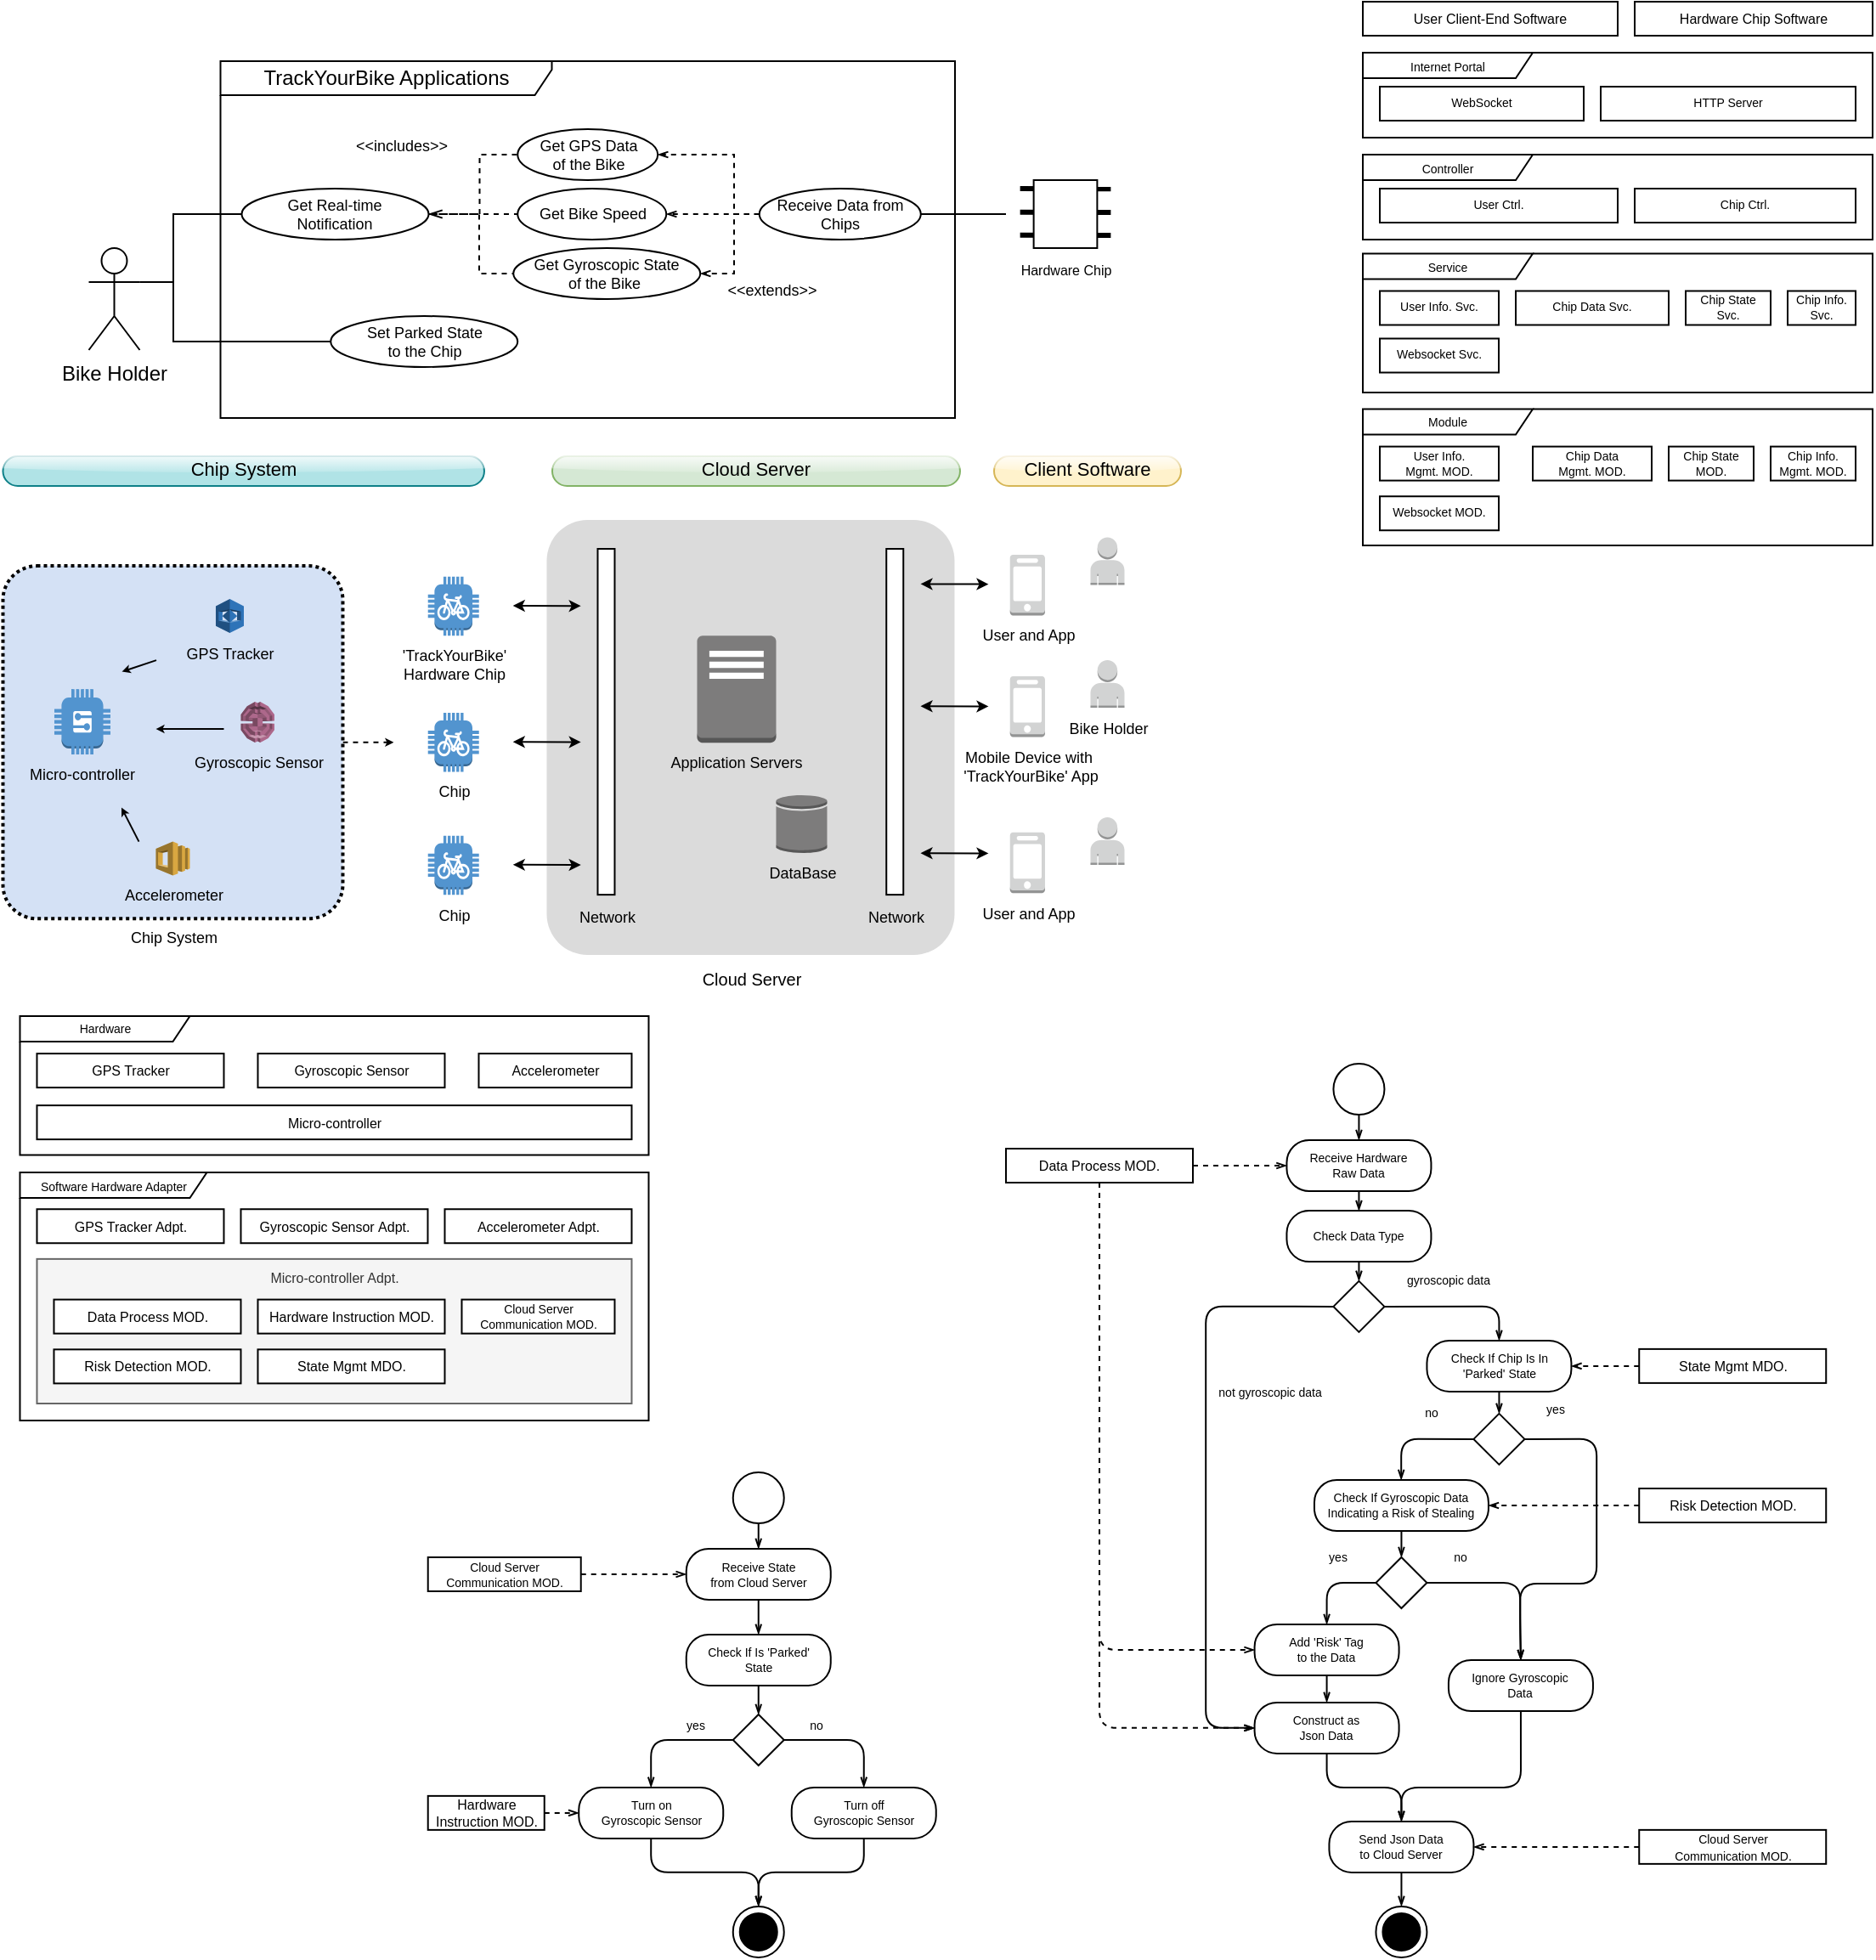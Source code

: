 <mxfile version="15.4.0" type="device" pages="2"><diagram id="r8Grfr7jQkBwMPgQjrcC" name="Page-1"><mxGraphModel dx="927" dy="588" grid="1" gridSize="10" guides="1" tooltips="1" connect="1" arrows="1" fold="1" page="1" pageScale="1" pageWidth="1169" pageHeight="827" math="0" shadow="0"><root><mxCell id="0"/><mxCell id="1" parent="0"/><mxCell id="x5etRlr5PTmT00RDVP0k-5" value="&lt;font style=&quot;font-size: 7px&quot;&gt;Hardware&lt;/font&gt;" style="shape=umlFrame;whiteSpace=wrap;html=1;fontSize=8;width=100;height=15;" vertex="1" parent="1"><mxGeometry x="29.74" y="612.06" width="370" height="81.75" as="geometry"/></mxCell><mxCell id="HV0v0A446_wF8BR24bNS-97" value="&lt;span style=&quot;font-size: 7px&quot;&gt;Module&lt;/span&gt;" style="shape=umlFrame;whiteSpace=wrap;html=1;fontSize=8;width=100;height=15;" parent="1" vertex="1"><mxGeometry x="820" y="254.75" width="300" height="80.25" as="geometry"/></mxCell><mxCell id="HV0v0A446_wF8BR24bNS-71" value="" style="rounded=1;arcSize=10;strokeColor=none;fillColor=#DBDBDB;gradientColor=none;fontSize=9;" parent="1" vertex="1"><mxGeometry x="339.74" y="320" width="240" height="256" as="geometry"/></mxCell><mxCell id="HV0v0A446_wF8BR24bNS-52" style="edgeStyle=orthogonalEdgeStyle;rounded=0;orthogonalLoop=1;jettySize=auto;html=1;exitX=1;exitY=0.5;exitDx=0;exitDy=0;fontSize=6;startArrow=none;startFill=0;endArrow=classic;endFill=1;endSize=2;dashed=1;" parent="1" source="HV0v0A446_wF8BR24bNS-36" edge="1"><mxGeometry relative="1" as="geometry"><mxPoint x="249.74" y="451.09" as="targetPoint"/></mxGeometry></mxCell><mxCell id="HV0v0A446_wF8BR24bNS-36" value="" style="rounded=1;arcSize=10;dashed=1;fillColor=#D4E1F5;gradientColor=none;dashPattern=1 1;strokeWidth=2;fontSize=6;" parent="1" vertex="1"><mxGeometry x="19.74" y="347.06" width="200" height="207.62" as="geometry"/></mxCell><mxCell id="HV0v0A446_wF8BR24bNS-2" value="TrackYourBike Applications" style="shape=umlFrame;whiteSpace=wrap;html=1;width=195;height=20;" parent="1" vertex="1"><mxGeometry x="147.75" y="50" width="432.25" height="210" as="geometry"/></mxCell><mxCell id="HV0v0A446_wF8BR24bNS-6" style="edgeStyle=orthogonalEdgeStyle;rounded=0;orthogonalLoop=1;jettySize=auto;html=1;exitX=1;exitY=0.333;exitDx=0;exitDy=0;exitPerimeter=0;entryX=0;entryY=0.5;entryDx=0;entryDy=0;fontSize=9;endArrow=none;endFill=0;" parent="1" source="HV0v0A446_wF8BR24bNS-1" target="HV0v0A446_wF8BR24bNS-5" edge="1"><mxGeometry relative="1" as="geometry"><Array as="points"><mxPoint x="120" y="180"/><mxPoint x="120" y="140"/></Array></mxGeometry></mxCell><mxCell id="HV0v0A446_wF8BR24bNS-30" style="edgeStyle=orthogonalEdgeStyle;rounded=0;orthogonalLoop=1;jettySize=auto;html=1;exitX=1;exitY=0.333;exitDx=0;exitDy=0;exitPerimeter=0;entryX=0;entryY=0.5;entryDx=0;entryDy=0;fontSize=9;endArrow=none;endFill=0;endSize=4;" parent="1" source="HV0v0A446_wF8BR24bNS-1" target="HV0v0A446_wF8BR24bNS-29" edge="1"><mxGeometry relative="1" as="geometry"><Array as="points"><mxPoint x="120" y="180"/><mxPoint x="120" y="215"/></Array></mxGeometry></mxCell><mxCell id="HV0v0A446_wF8BR24bNS-1" value="Bike Holder" style="shape=umlActor;verticalLabelPosition=bottom;verticalAlign=top;html=1;" parent="1" vertex="1"><mxGeometry x="70.25" y="160" width="30" height="60" as="geometry"/></mxCell><mxCell id="HV0v0A446_wF8BR24bNS-3" value="Get GPS Data &lt;br&gt;of the Bike" style="ellipse;whiteSpace=wrap;html=1;fontSize=9;" parent="1" vertex="1"><mxGeometry x="322.62" y="90" width="82.5" height="30" as="geometry"/></mxCell><mxCell id="HV0v0A446_wF8BR24bNS-4" value="Get Bike Speed" style="ellipse;whiteSpace=wrap;html=1;fontSize=9;" parent="1" vertex="1"><mxGeometry x="322.62" y="125" width="87.5" height="30" as="geometry"/></mxCell><mxCell id="HV0v0A446_wF8BR24bNS-9" style="edgeStyle=orthogonalEdgeStyle;rounded=0;orthogonalLoop=1;jettySize=auto;html=1;exitX=1;exitY=0.5;exitDx=0;exitDy=0;entryX=0;entryY=0.5;entryDx=0;entryDy=0;fontSize=9;endArrow=none;endFill=0;dashed=1;" parent="1" source="HV0v0A446_wF8BR24bNS-5" target="HV0v0A446_wF8BR24bNS-3" edge="1"><mxGeometry relative="1" as="geometry"><Array as="points"><mxPoint x="300.25" y="140"/><mxPoint x="300.25" y="105"/></Array></mxGeometry></mxCell><mxCell id="HV0v0A446_wF8BR24bNS-10" style="edgeStyle=orthogonalEdgeStyle;rounded=0;orthogonalLoop=1;jettySize=auto;html=1;exitX=1;exitY=0.5;exitDx=0;exitDy=0;entryX=0;entryY=0.5;entryDx=0;entryDy=0;fontSize=9;endArrow=none;endFill=0;dashed=1;startArrow=openThin;startFill=0;" parent="1" source="HV0v0A446_wF8BR24bNS-5" target="HV0v0A446_wF8BR24bNS-4" edge="1"><mxGeometry relative="1" as="geometry"><Array as="points"><mxPoint x="290.25" y="140"/><mxPoint x="290.25" y="140"/></Array></mxGeometry></mxCell><mxCell id="HV0v0A446_wF8BR24bNS-12" value="&amp;lt;&amp;lt;includes&amp;gt;&amp;gt;" style="edgeLabel;html=1;align=center;verticalAlign=middle;resizable=0;points=[];fontSize=9;" parent="HV0v0A446_wF8BR24bNS-10" vertex="1" connectable="0"><mxGeometry x="0.388" y="-2" relative="1" as="geometry"><mxPoint x="-53" y="-42" as="offset"/></mxGeometry></mxCell><mxCell id="HV0v0A446_wF8BR24bNS-11" style="edgeStyle=orthogonalEdgeStyle;rounded=0;orthogonalLoop=1;jettySize=auto;html=1;exitX=1;exitY=0.5;exitDx=0;exitDy=0;entryX=0;entryY=0.5;entryDx=0;entryDy=0;fontSize=9;endArrow=none;endFill=0;dashed=1;" parent="1" source="HV0v0A446_wF8BR24bNS-5" target="HV0v0A446_wF8BR24bNS-8" edge="1"><mxGeometry relative="1" as="geometry"><Array as="points"><mxPoint x="300" y="140"/><mxPoint x="300" y="175"/></Array></mxGeometry></mxCell><mxCell id="HV0v0A446_wF8BR24bNS-5" value="Get Real-time&lt;br style=&quot;font-size: 9px;&quot;&gt;Notification" style="ellipse;whiteSpace=wrap;html=1;fontSize=9;" parent="1" vertex="1"><mxGeometry x="160.25" y="125" width="110" height="30" as="geometry"/></mxCell><mxCell id="HV0v0A446_wF8BR24bNS-8" value="Get Gyroscopic State&lt;br&gt;of the Bike&amp;nbsp;" style="ellipse;whiteSpace=wrap;html=1;fontSize=9;" parent="1" vertex="1"><mxGeometry x="320.12" y="160" width="110" height="30" as="geometry"/></mxCell><mxCell id="HV0v0A446_wF8BR24bNS-62" style="rounded=0;orthogonalLoop=1;jettySize=auto;html=1;fontSize=9;startArrow=classic;startFill=1;endArrow=classic;endFill=1;startSize=4;endSize=4;" parent="1" edge="1"><mxGeometry relative="1" as="geometry"><mxPoint x="359.86" y="523.053" as="targetPoint"/><mxPoint x="319.86" y="522.91" as="sourcePoint"/></mxGeometry></mxCell><mxCell id="HV0v0A446_wF8BR24bNS-13" value="Chip" style="outlineConnect=0;dashed=0;verticalLabelPosition=bottom;verticalAlign=top;align=center;html=1;shape=mxgraph.aws3.bicycle;fillColor=#5294CF;gradientColor=none;fontSize=9;" parent="1" vertex="1"><mxGeometry x="269.86" y="505.82" width="30" height="34.75" as="geometry"/></mxCell><mxCell id="HV0v0A446_wF8BR24bNS-14" value="Mobile Device with&lt;br&gt;&amp;nbsp;'TrackYourBike' App" style="outlineConnect=0;dashed=0;verticalLabelPosition=bottom;verticalAlign=top;align=center;html=1;shape=mxgraph.aws3.mobile_client;fillColor=#D2D3D3;gradientColor=none;fontSize=9;" parent="1" vertex="1"><mxGeometry x="612.36" y="412" width="20.62" height="35.75" as="geometry"/></mxCell><mxCell id="HV0v0A446_wF8BR24bNS-16" value="Bike Holder" style="outlineConnect=0;dashed=0;verticalLabelPosition=bottom;verticalAlign=top;align=center;html=1;shape=mxgraph.aws3.user;fillColor=#D2D3D3;gradientColor=none;fontSize=9;" parent="1" vertex="1"><mxGeometry x="659.74" y="402.5" width="20" height="28" as="geometry"/></mxCell><mxCell id="HV0v0A446_wF8BR24bNS-25" style="edgeStyle=orthogonalEdgeStyle;rounded=1;orthogonalLoop=1;jettySize=auto;html=1;fontSize=9;endArrow=classic;endFill=1;endSize=2;" parent="1" edge="1"><mxGeometry relative="1" as="geometry"><mxPoint x="109.74" y="443.02" as="targetPoint"/><mxPoint x="149.74" y="443.02" as="sourcePoint"/></mxGeometry></mxCell><mxCell id="HV0v0A446_wF8BR24bNS-19" value="Gyroscopic Sensor" style="outlineConnect=0;dashed=0;verticalLabelPosition=bottom;verticalAlign=top;align=center;html=1;shape=mxgraph.aws3.pinpoint;fillColor=#AD688B;gradientColor=none;fontSize=9;" parent="1" vertex="1"><mxGeometry x="159.74" y="427.06" width="19.75" height="24" as="geometry"/></mxCell><mxCell id="HV0v0A446_wF8BR24bNS-24" style="rounded=1;orthogonalLoop=1;jettySize=auto;html=1;fontSize=9;endArrow=classic;endFill=1;endSize=2;" parent="1" edge="1"><mxGeometry relative="1" as="geometry"><mxPoint x="89.74" y="409.31" as="targetPoint"/><mxPoint x="109.99" y="402.56" as="sourcePoint"/></mxGeometry></mxCell><mxCell id="HV0v0A446_wF8BR24bNS-20" value="GPS Tracker" style="outlineConnect=0;dashed=0;verticalLabelPosition=bottom;verticalAlign=top;align=center;html=1;shape=mxgraph.aws3.rekognition;fillColor=#2E73B8;gradientColor=none;fontSize=9;" parent="1" vertex="1"><mxGeometry x="144.99" y="366.56" width="16.5" height="20" as="geometry"/></mxCell><mxCell id="HV0v0A446_wF8BR24bNS-23" style="rounded=1;orthogonalLoop=1;jettySize=auto;html=1;fontSize=9;endArrow=classic;endFill=1;endSize=2;" parent="1" edge="1"><mxGeometry relative="1" as="geometry"><mxPoint x="89.49" y="489.31" as="targetPoint"/><mxPoint x="99.74" y="509.31" as="sourcePoint"/></mxGeometry></mxCell><mxCell id="HV0v0A446_wF8BR24bNS-21" value="Accelerometer" style="outlineConnect=0;dashed=0;verticalLabelPosition=bottom;verticalAlign=top;align=center;html=1;shape=mxgraph.aws3.swf;fillColor=#D9A741;gradientColor=none;fontSize=9;" parent="1" vertex="1"><mxGeometry x="109.74" y="509.31" width="20" height="20" as="geometry"/></mxCell><mxCell id="HV0v0A446_wF8BR24bNS-29" value="Set Parked State&lt;br&gt;to the Chip" style="ellipse;whiteSpace=wrap;html=1;fontSize=9;" parent="1" vertex="1"><mxGeometry x="212.62" y="200" width="110" height="30" as="geometry"/></mxCell><mxCell id="HV0v0A446_wF8BR24bNS-33" value="Application Servers" style="outlineConnect=0;dashed=0;verticalLabelPosition=bottom;verticalAlign=top;align=center;html=1;shape=mxgraph.aws3.traditional_server;fillColor=#7D7C7C;gradientColor=none;fontSize=9;" parent="1" vertex="1"><mxGeometry x="428.24" y="388.12" width="46.5" height="63" as="geometry"/></mxCell><mxCell id="HV0v0A446_wF8BR24bNS-37" value="&lt;span style=&quot;font-size: 9px&quot;&gt;Micro-controller&lt;/span&gt;" style="outlineConnect=0;dashed=0;verticalLabelPosition=bottom;verticalAlign=top;align=center;html=1;shape=mxgraph.aws3.generic;fillColor=#5294CF;gradientColor=none;fontSize=6;" parent="1" vertex="1"><mxGeometry x="49.99" y="419.56" width="33" height="38.5" as="geometry"/></mxCell><mxCell id="HV0v0A446_wF8BR24bNS-40" value="'TrackYourBike' &lt;br&gt;Hardware Chip" style="outlineConnect=0;dashed=0;verticalLabelPosition=bottom;verticalAlign=top;align=center;html=1;shape=mxgraph.aws3.bicycle;fillColor=#5294CF;gradientColor=none;fontSize=9;" parent="1" vertex="1"><mxGeometry x="269.86" y="353.37" width="30" height="34.75" as="geometry"/></mxCell><mxCell id="HV0v0A446_wF8BR24bNS-41" value="Chip" style="outlineConnect=0;dashed=0;verticalLabelPosition=bottom;verticalAlign=top;align=center;html=1;shape=mxgraph.aws3.bicycle;fillColor=#5294CF;gradientColor=none;fontSize=9;" parent="1" vertex="1"><mxGeometry x="269.86" y="433.5" width="30" height="34.75" as="geometry"/></mxCell><mxCell id="HV0v0A446_wF8BR24bNS-42" value="User and App" style="outlineConnect=0;dashed=0;verticalLabelPosition=bottom;verticalAlign=top;align=center;html=1;shape=mxgraph.aws3.mobile_client;fillColor=#D2D3D3;gradientColor=none;fontSize=9;" parent="1" vertex="1"><mxGeometry x="612.36" y="503.87" width="20.62" height="35.75" as="geometry"/></mxCell><mxCell id="HV0v0A446_wF8BR24bNS-43" value="" style="outlineConnect=0;dashed=0;verticalLabelPosition=bottom;verticalAlign=top;align=center;html=1;shape=mxgraph.aws3.user;fillColor=#D2D3D3;gradientColor=none;fontSize=9;" parent="1" vertex="1"><mxGeometry x="659.74" y="495" width="20" height="28" as="geometry"/></mxCell><mxCell id="HV0v0A446_wF8BR24bNS-44" value="User and App" style="outlineConnect=0;dashed=0;verticalLabelPosition=bottom;verticalAlign=top;align=center;html=1;shape=mxgraph.aws3.mobile_client;fillColor=#D2D3D3;gradientColor=none;fontSize=9;" parent="1" vertex="1"><mxGeometry x="612.36" y="340.5" width="20.62" height="35.75" as="geometry"/></mxCell><mxCell id="HV0v0A446_wF8BR24bNS-45" value="" style="outlineConnect=0;dashed=0;verticalLabelPosition=bottom;verticalAlign=top;align=center;html=1;shape=mxgraph.aws3.user;fillColor=#D2D3D3;gradientColor=none;fontSize=9;" parent="1" vertex="1"><mxGeometry x="659.74" y="330.25" width="20" height="28" as="geometry"/></mxCell><mxCell id="HV0v0A446_wF8BR24bNS-54" value="&lt;font style=&quot;font-size: 9px&quot;&gt;DataBase&lt;/font&gt;" style="outlineConnect=0;dashed=0;verticalLabelPosition=bottom;verticalAlign=top;align=center;html=1;shape=mxgraph.aws3.generic_database;fillColor=#7D7C7C;gradientColor=none;fontSize=6;" parent="1" vertex="1"><mxGeometry x="474.74" y="481.5" width="30" height="34.5" as="geometry"/></mxCell><mxCell id="HV0v0A446_wF8BR24bNS-60" value="" style="whiteSpace=wrap;html=1;fontSize=9;" parent="1" vertex="1"><mxGeometry x="369.74" y="337" width="10" height="203.57" as="geometry"/></mxCell><mxCell id="HV0v0A446_wF8BR24bNS-61" value="Network" style="text;html=1;resizable=0;autosize=1;align=center;verticalAlign=middle;points=[];fillColor=none;strokeColor=none;rounded=0;fontSize=9;" parent="1" vertex="1"><mxGeometry x="349.74" y="544" width="50" height="20" as="geometry"/></mxCell><mxCell id="HV0v0A446_wF8BR24bNS-63" style="rounded=0;orthogonalLoop=1;jettySize=auto;html=1;fontSize=9;startArrow=classic;startFill=1;endArrow=classic;endFill=1;startSize=4;endSize=4;" parent="1" edge="1"><mxGeometry relative="1" as="geometry"><mxPoint x="359.86" y="450.733" as="targetPoint"/><mxPoint x="319.86" y="450.59" as="sourcePoint"/></mxGeometry></mxCell><mxCell id="HV0v0A446_wF8BR24bNS-64" style="rounded=0;orthogonalLoop=1;jettySize=auto;html=1;fontSize=9;startArrow=classic;startFill=1;endArrow=classic;endFill=1;startSize=4;endSize=4;" parent="1" edge="1"><mxGeometry relative="1" as="geometry"><mxPoint x="359.86" y="370.603" as="targetPoint"/><mxPoint x="319.86" y="370.46" as="sourcePoint"/></mxGeometry></mxCell><mxCell id="HV0v0A446_wF8BR24bNS-65" style="rounded=0;orthogonalLoop=1;jettySize=auto;html=1;fontSize=9;startArrow=classic;startFill=1;endArrow=classic;endFill=1;startSize=4;endSize=4;" parent="1" edge="1"><mxGeometry relative="1" as="geometry"><mxPoint x="599.74" y="516.213" as="targetPoint"/><mxPoint x="559.74" y="516.07" as="sourcePoint"/></mxGeometry></mxCell><mxCell id="HV0v0A446_wF8BR24bNS-66" value="" style="whiteSpace=wrap;html=1;fontSize=9;" parent="1" vertex="1"><mxGeometry x="539.62" y="337" width="10" height="203.57" as="geometry"/></mxCell><mxCell id="HV0v0A446_wF8BR24bNS-67" value="Network" style="text;html=1;resizable=0;autosize=1;align=center;verticalAlign=middle;points=[];fillColor=none;strokeColor=none;rounded=0;fontSize=9;" parent="1" vertex="1"><mxGeometry x="519.62" y="544" width="50" height="20" as="geometry"/></mxCell><mxCell id="HV0v0A446_wF8BR24bNS-68" style="rounded=0;orthogonalLoop=1;jettySize=auto;html=1;fontSize=9;startArrow=classic;startFill=1;endArrow=classic;endFill=1;startSize=4;endSize=4;" parent="1" edge="1"><mxGeometry relative="1" as="geometry"><mxPoint x="599.74" y="429.723" as="targetPoint"/><mxPoint x="559.74" y="429.58" as="sourcePoint"/></mxGeometry></mxCell><mxCell id="HV0v0A446_wF8BR24bNS-69" style="rounded=0;orthogonalLoop=1;jettySize=auto;html=1;fontSize=9;startArrow=classic;startFill=1;endArrow=classic;endFill=1;startSize=4;endSize=4;" parent="1" edge="1"><mxGeometry relative="1" as="geometry"><mxPoint x="599.74" y="357.823" as="targetPoint"/><mxPoint x="559.74" y="357.68" as="sourcePoint"/></mxGeometry></mxCell><mxCell id="HV0v0A446_wF8BR24bNS-72" value="Chip System" style="text;html=1;resizable=0;autosize=1;align=center;verticalAlign=middle;points=[];fillColor=none;strokeColor=none;rounded=0;fontSize=9;" parent="1" vertex="1"><mxGeometry x="84.74" y="556" width="70" height="20" as="geometry"/></mxCell><mxCell id="HV0v0A446_wF8BR24bNS-75" style="edgeStyle=none;rounded=0;orthogonalLoop=1;jettySize=auto;html=1;exitX=1;exitY=0.5;exitDx=0;exitDy=0;entryX=0;entryY=0.333;entryDx=0;entryDy=0;entryPerimeter=0;fontSize=9;startArrow=none;startFill=0;endArrow=none;endFill=0;startSize=4;endSize=4;" parent="1" source="HV0v0A446_wF8BR24bNS-74" edge="1"><mxGeometry relative="1" as="geometry"><mxPoint x="610" y="140.0" as="targetPoint"/></mxGeometry></mxCell><mxCell id="HV0v0A446_wF8BR24bNS-80" style="edgeStyle=orthogonalEdgeStyle;rounded=0;orthogonalLoop=1;jettySize=auto;html=1;exitX=0;exitY=0.5;exitDx=0;exitDy=0;entryX=1;entryY=0.5;entryDx=0;entryDy=0;dashed=1;fontSize=9;startArrow=none;startFill=0;endArrow=openThin;endFill=0;startSize=4;endSize=4;" parent="1" source="HV0v0A446_wF8BR24bNS-74" target="HV0v0A446_wF8BR24bNS-3" edge="1"><mxGeometry relative="1" as="geometry"><Array as="points"><mxPoint x="450" y="140"/><mxPoint x="450" y="105"/></Array></mxGeometry></mxCell><mxCell id="HV0v0A446_wF8BR24bNS-81" style="edgeStyle=orthogonalEdgeStyle;rounded=0;orthogonalLoop=1;jettySize=auto;html=1;exitX=0;exitY=0.5;exitDx=0;exitDy=0;entryX=1;entryY=0.5;entryDx=0;entryDy=0;dashed=1;fontSize=9;startArrow=none;startFill=0;endArrow=openThin;endFill=0;startSize=4;endSize=4;" parent="1" source="HV0v0A446_wF8BR24bNS-74" target="HV0v0A446_wF8BR24bNS-4" edge="1"><mxGeometry relative="1" as="geometry"/></mxCell><mxCell id="HV0v0A446_wF8BR24bNS-82" style="edgeStyle=orthogonalEdgeStyle;rounded=0;orthogonalLoop=1;jettySize=auto;html=1;exitX=0;exitY=0.5;exitDx=0;exitDy=0;entryX=1;entryY=0.5;entryDx=0;entryDy=0;dashed=1;fontSize=9;startArrow=none;startFill=0;endArrow=openThin;endFill=0;startSize=4;endSize=4;" parent="1" source="HV0v0A446_wF8BR24bNS-74" target="HV0v0A446_wF8BR24bNS-8" edge="1"><mxGeometry relative="1" as="geometry"><Array as="points"><mxPoint x="450" y="140"/><mxPoint x="450" y="175"/></Array></mxGeometry></mxCell><mxCell id="HV0v0A446_wF8BR24bNS-83" value="&amp;lt;&amp;lt;extends&amp;gt;&amp;gt;" style="edgeLabel;html=1;align=center;verticalAlign=middle;resizable=0;points=[];fontSize=9;" parent="HV0v0A446_wF8BR24bNS-82" vertex="1" connectable="0"><mxGeometry x="-0.783" y="-1" relative="1" as="geometry"><mxPoint x="14" y="46" as="offset"/></mxGeometry></mxCell><mxCell id="HV0v0A446_wF8BR24bNS-74" value="Receive Data from&lt;br&gt;Chips" style="ellipse;whiteSpace=wrap;html=1;fontSize=9;" parent="1" vertex="1"><mxGeometry x="464.88" y="125" width="95" height="30" as="geometry"/></mxCell><mxCell id="HV0v0A446_wF8BR24bNS-84" value="User Client-End Software" style="whiteSpace=wrap;html=1;fontSize=8;" parent="1" vertex="1"><mxGeometry x="820" y="15" width="150" height="20" as="geometry"/></mxCell><mxCell id="HV0v0A446_wF8BR24bNS-85" value="Hardware Chip Software" style="whiteSpace=wrap;html=1;fontSize=8;" parent="1" vertex="1"><mxGeometry x="980" y="15" width="140" height="20" as="geometry"/></mxCell><mxCell id="HV0v0A446_wF8BR24bNS-86" value="&lt;font style=&quot;font-size: 7px&quot;&gt;Internet Portal&lt;/font&gt;" style="shape=umlFrame;whiteSpace=wrap;html=1;fontSize=8;width=100;height=15;" parent="1" vertex="1"><mxGeometry x="820" y="45.0" width="300" height="50" as="geometry"/></mxCell><mxCell id="HV0v0A446_wF8BR24bNS-87" value="WebSocket" style="whiteSpace=wrap;html=1;fontSize=7;" parent="1" vertex="1"><mxGeometry x="830" y="65.0" width="120" height="20" as="geometry"/></mxCell><mxCell id="HV0v0A446_wF8BR24bNS-88" value="HTTP Server" style="whiteSpace=wrap;html=1;fontSize=7;" parent="1" vertex="1"><mxGeometry x="960" y="65.0" width="150" height="20" as="geometry"/></mxCell><mxCell id="HV0v0A446_wF8BR24bNS-89" value="&lt;span style=&quot;font-size: 7px&quot;&gt;Controller&lt;/span&gt;" style="shape=umlFrame;whiteSpace=wrap;html=1;fontSize=8;width=100;height=15;" parent="1" vertex="1"><mxGeometry x="820" y="105.0" width="300" height="50" as="geometry"/></mxCell><mxCell id="HV0v0A446_wF8BR24bNS-90" value="User Ctrl." style="whiteSpace=wrap;html=1;fontSize=7;" parent="1" vertex="1"><mxGeometry x="830" y="125.0" width="140" height="20" as="geometry"/></mxCell><mxCell id="HV0v0A446_wF8BR24bNS-91" value="Chip Ctrl." style="whiteSpace=wrap;html=1;fontSize=7;" parent="1" vertex="1"><mxGeometry x="980" y="125.0" width="130" height="20" as="geometry"/></mxCell><mxCell id="HV0v0A446_wF8BR24bNS-92" value="&lt;span style=&quot;font-size: 7px&quot;&gt;Service&lt;/span&gt;" style="shape=umlFrame;whiteSpace=wrap;html=1;fontSize=8;width=100;height=15;" parent="1" vertex="1"><mxGeometry x="820" y="163.25" width="300" height="81.75" as="geometry"/></mxCell><mxCell id="HV0v0A446_wF8BR24bNS-93" value="User Info. Svc." style="whiteSpace=wrap;html=1;fontSize=7;" parent="1" vertex="1"><mxGeometry x="830" y="185.25" width="70" height="20" as="geometry"/></mxCell><mxCell id="HV0v0A446_wF8BR24bNS-94" value="Websocket Svc." style="whiteSpace=wrap;html=1;fontSize=7;" parent="1" vertex="1"><mxGeometry x="830" y="213.25" width="70" height="20" as="geometry"/></mxCell><mxCell id="HV0v0A446_wF8BR24bNS-95" value="Chip State Svc." style="whiteSpace=wrap;html=1;fontSize=7;" parent="1" vertex="1"><mxGeometry x="1010" y="185.25" width="50" height="20" as="geometry"/></mxCell><mxCell id="HV0v0A446_wF8BR24bNS-96" value="Chip Info. Svc." style="whiteSpace=wrap;html=1;fontSize=7;" parent="1" vertex="1"><mxGeometry x="1070" y="185.25" width="40" height="20" as="geometry"/></mxCell><mxCell id="HV0v0A446_wF8BR24bNS-98" value="User Info. &lt;br&gt;Mgmt. MOD." style="whiteSpace=wrap;html=1;fontSize=7;" parent="1" vertex="1"><mxGeometry x="830" y="276.81" width="70" height="20" as="geometry"/></mxCell><mxCell id="HV0v0A446_wF8BR24bNS-100" value="Chip State MOD." style="whiteSpace=wrap;html=1;fontSize=7;" parent="1" vertex="1"><mxGeometry x="1000" y="276.81" width="50" height="20" as="geometry"/></mxCell><mxCell id="HV0v0A446_wF8BR24bNS-101" value="Chip Info. &lt;br&gt;Mgmt. MOD." style="whiteSpace=wrap;html=1;fontSize=7;" parent="1" vertex="1"><mxGeometry x="1060" y="276.81" width="50" height="20" as="geometry"/></mxCell><mxCell id="HV0v0A446_wF8BR24bNS-102" value="Chip Data Svc." style="whiteSpace=wrap;html=1;fontSize=7;" parent="1" vertex="1"><mxGeometry x="910" y="185.25" width="90" height="20" as="geometry"/></mxCell><mxCell id="HV0v0A446_wF8BR24bNS-103" value="Websocket MOD." style="whiteSpace=wrap;html=1;fontSize=7;" parent="1" vertex="1"><mxGeometry x="830" y="306.12" width="70" height="20" as="geometry"/></mxCell><mxCell id="HV0v0A446_wF8BR24bNS-104" value="Chip Data &lt;br&gt;Mgmt. MOD." style="whiteSpace=wrap;html=1;fontSize=7;" parent="1" vertex="1"><mxGeometry x="920" y="276.81" width="70" height="20" as="geometry"/></mxCell><mxCell id="zysMyvBaGPmahL8x9-ZP-1" style="edgeStyle=orthogonalEdgeStyle;rounded=0;orthogonalLoop=1;jettySize=auto;html=1;exitX=0.5;exitY=1;exitDx=0;exitDy=0;entryX=0.5;entryY=0;entryDx=0;entryDy=0;fontSize=7;startArrow=none;startFill=0;endArrow=openThin;endFill=0;startSize=4;endSize=4;" parent="1" source="zysMyvBaGPmahL8x9-ZP-2" target="zysMyvBaGPmahL8x9-ZP-4" edge="1"><mxGeometry relative="1" as="geometry"/></mxCell><mxCell id="zysMyvBaGPmahL8x9-ZP-2" value="" style="ellipse;fillColor=#ffffff;strokeColor=#000000;fontSize=7;" parent="1" vertex="1"><mxGeometry x="802.72" y="640" width="30" height="30" as="geometry"/></mxCell><mxCell id="zysMyvBaGPmahL8x9-ZP-3" style="edgeStyle=orthogonalEdgeStyle;rounded=0;orthogonalLoop=1;jettySize=auto;html=1;exitX=0.5;exitY=1;exitDx=0;exitDy=0;entryX=0.5;entryY=0;entryDx=0;entryDy=0;fontSize=7;startArrow=none;startFill=0;endArrow=openThin;endFill=0;startSize=4;endSize=4;" parent="1" source="zysMyvBaGPmahL8x9-ZP-4" target="zysMyvBaGPmahL8x9-ZP-6" edge="1"><mxGeometry relative="1" as="geometry"/></mxCell><mxCell id="zysMyvBaGPmahL8x9-ZP-4" value="Receive Hardware&lt;br&gt;Raw Data" style="whiteSpace=wrap;html=1;fontSize=7;gradientColor=#ffffff;rounded=1;shadow=0;sketch=0;arcSize=44;" parent="1" vertex="1"><mxGeometry x="775.22" y="685" width="85" height="30" as="geometry"/></mxCell><mxCell id="zysMyvBaGPmahL8x9-ZP-5" style="edgeStyle=orthogonalEdgeStyle;rounded=0;orthogonalLoop=1;jettySize=auto;html=1;exitX=0.5;exitY=1;exitDx=0;exitDy=0;entryX=0.5;entryY=0;entryDx=0;entryDy=0;fontSize=7;startArrow=none;startFill=0;endArrow=openThin;endFill=0;startSize=4;endSize=4;" parent="1" source="zysMyvBaGPmahL8x9-ZP-6" target="zysMyvBaGPmahL8x9-ZP-11" edge="1"><mxGeometry relative="1" as="geometry"/></mxCell><mxCell id="zysMyvBaGPmahL8x9-ZP-6" value="Check Data Type" style="whiteSpace=wrap;html=1;fontSize=7;gradientColor=#ffffff;rounded=1;shadow=0;sketch=0;arcSize=44;" parent="1" vertex="1"><mxGeometry x="775.22" y="726.56" width="85" height="30" as="geometry"/></mxCell><mxCell id="zysMyvBaGPmahL8x9-ZP-7" style="edgeStyle=orthogonalEdgeStyle;rounded=1;orthogonalLoop=1;jettySize=auto;html=1;exitX=1;exitY=0.5;exitDx=0;exitDy=0;entryX=0.5;entryY=0;entryDx=0;entryDy=0;fontSize=7;startArrow=none;startFill=0;endArrow=openThin;endFill=0;startSize=4;endSize=4;" parent="1" source="zysMyvBaGPmahL8x9-ZP-11" target="zysMyvBaGPmahL8x9-ZP-15" edge="1"><mxGeometry relative="1" as="geometry"><mxPoint x="902.72" y="825" as="targetPoint"/></mxGeometry></mxCell><mxCell id="zysMyvBaGPmahL8x9-ZP-8" value="gyroscopic data" style="edgeLabel;html=1;align=center;verticalAlign=middle;resizable=0;points=[];fontSize=7;" parent="zysMyvBaGPmahL8x9-ZP-7" vertex="1" connectable="0"><mxGeometry x="-0.158" y="2" relative="1" as="geometry"><mxPoint y="-13" as="offset"/></mxGeometry></mxCell><mxCell id="zysMyvBaGPmahL8x9-ZP-9" style="edgeStyle=orthogonalEdgeStyle;rounded=1;orthogonalLoop=1;jettySize=auto;html=1;exitX=0;exitY=0.5;exitDx=0;exitDy=0;entryX=0;entryY=0.5;entryDx=0;entryDy=0;fontSize=7;startArrow=none;startFill=0;endArrow=openThin;endFill=0;startSize=4;endSize=4;" parent="1" source="zysMyvBaGPmahL8x9-ZP-11" target="zysMyvBaGPmahL8x9-ZP-13" edge="1"><mxGeometry relative="1" as="geometry"><Array as="points"><mxPoint x="727.62" y="782.94"/><mxPoint x="727.62" y="1030.94"/></Array></mxGeometry></mxCell><mxCell id="zysMyvBaGPmahL8x9-ZP-10" value="not gyroscopic data" style="edgeLabel;html=1;align=center;verticalAlign=middle;resizable=0;points=[];fontSize=7;" parent="zysMyvBaGPmahL8x9-ZP-9" vertex="1" connectable="0"><mxGeometry x="-0.309" relative="1" as="geometry"><mxPoint x="37" y="4" as="offset"/></mxGeometry></mxCell><mxCell id="zysMyvBaGPmahL8x9-ZP-11" value="" style="rhombus;rounded=0;shadow=0;sketch=0;fontSize=7;strokeColor=default;fillColor=default;gradientColor=#ffffff;" parent="1" vertex="1"><mxGeometry x="802.72" y="767.94" width="30" height="30" as="geometry"/></mxCell><mxCell id="OcSFO94tRI5RRtBITnr1-47" style="edgeStyle=orthogonalEdgeStyle;rounded=1;orthogonalLoop=1;jettySize=auto;html=1;exitX=0.5;exitY=1;exitDx=0;exitDy=0;entryX=0.5;entryY=0;entryDx=0;entryDy=0;fontSize=7;endArrow=openThin;endFill=0;startSize=4;endSize=4;" edge="1" parent="1" source="zysMyvBaGPmahL8x9-ZP-13" target="OcSFO94tRI5RRtBITnr1-46"><mxGeometry relative="1" as="geometry"><Array as="points"><mxPoint x="798.62" y="1065.94"/><mxPoint x="842.62" y="1065.94"/></Array></mxGeometry></mxCell><mxCell id="zysMyvBaGPmahL8x9-ZP-13" value="Construct as&lt;br&gt;Json Data" style="whiteSpace=wrap;html=1;fontSize=7;gradientColor=#ffffff;rounded=1;shadow=0;sketch=0;arcSize=44;" parent="1" vertex="1"><mxGeometry x="756.29" y="1015.94" width="85" height="30" as="geometry"/></mxCell><mxCell id="zysMyvBaGPmahL8x9-ZP-14" style="edgeStyle=orthogonalEdgeStyle;rounded=1;orthogonalLoop=1;jettySize=auto;html=1;exitX=0.5;exitY=1;exitDx=0;exitDy=0;entryX=0.5;entryY=0;entryDx=0;entryDy=0;fontSize=7;startArrow=none;startFill=0;endArrow=openThin;endFill=0;startSize=4;endSize=4;" parent="1" source="zysMyvBaGPmahL8x9-ZP-15" target="zysMyvBaGPmahL8x9-ZP-20" edge="1"><mxGeometry relative="1" as="geometry"/></mxCell><mxCell id="zysMyvBaGPmahL8x9-ZP-15" value="Check If Chip Is In &lt;br&gt;'Parked' State" style="whiteSpace=wrap;html=1;fontSize=7;gradientColor=#ffffff;rounded=1;shadow=0;sketch=0;arcSize=44;" parent="1" vertex="1"><mxGeometry x="857.72" y="802.94" width="85" height="30" as="geometry"/></mxCell><mxCell id="zysMyvBaGPmahL8x9-ZP-16" style="edgeStyle=orthogonalEdgeStyle;rounded=1;orthogonalLoop=1;jettySize=auto;html=1;exitX=0;exitY=0.5;exitDx=0;exitDy=0;entryX=0.5;entryY=0;entryDx=0;entryDy=0;fontSize=7;startArrow=none;startFill=0;endArrow=openThin;endFill=0;startSize=4;endSize=4;" parent="1" source="zysMyvBaGPmahL8x9-ZP-20" target="zysMyvBaGPmahL8x9-ZP-25" edge="1"><mxGeometry relative="1" as="geometry"><Array as="points"><mxPoint x="842.6" y="885"/><mxPoint x="842.6" y="900"/></Array></mxGeometry></mxCell><mxCell id="zysMyvBaGPmahL8x9-ZP-17" value="no" style="edgeLabel;html=1;align=center;verticalAlign=middle;resizable=0;points=[];fontSize=7;" parent="zysMyvBaGPmahL8x9-ZP-16" vertex="1" connectable="0"><mxGeometry x="-0.079" relative="1" as="geometry"><mxPoint x="6" y="-15" as="offset"/></mxGeometry></mxCell><mxCell id="zysMyvBaGPmahL8x9-ZP-18" style="edgeStyle=orthogonalEdgeStyle;rounded=1;orthogonalLoop=1;jettySize=auto;html=1;exitX=1;exitY=0.5;exitDx=0;exitDy=0;fontSize=7;startArrow=none;startFill=0;endArrow=openThin;endFill=0;startSize=4;endSize=4;entryX=0.5;entryY=0;entryDx=0;entryDy=0;" parent="1" source="zysMyvBaGPmahL8x9-ZP-20" target="zysMyvBaGPmahL8x9-ZP-22" edge="1"><mxGeometry relative="1" as="geometry"><Array as="points"><mxPoint x="957.62" y="860.94"/><mxPoint x="957.62" y="945.94"/><mxPoint x="912.62" y="945.94"/><mxPoint x="912.62" y="969.94"/></Array></mxGeometry></mxCell><mxCell id="zysMyvBaGPmahL8x9-ZP-19" value="yes" style="edgeLabel;html=1;align=center;verticalAlign=middle;resizable=0;points=[];fontSize=7;" parent="zysMyvBaGPmahL8x9-ZP-18" vertex="1" connectable="0"><mxGeometry x="-0.474" relative="1" as="geometry"><mxPoint x="-25" y="-32" as="offset"/></mxGeometry></mxCell><mxCell id="zysMyvBaGPmahL8x9-ZP-20" value="" style="rhombus;rounded=0;shadow=0;sketch=0;fontSize=7;strokeColor=default;fillColor=default;gradientColor=#ffffff;" parent="1" vertex="1"><mxGeometry x="885.22" y="845.94" width="30" height="30" as="geometry"/></mxCell><mxCell id="OcSFO94tRI5RRtBITnr1-48" style="edgeStyle=orthogonalEdgeStyle;rounded=1;orthogonalLoop=1;jettySize=auto;html=1;exitX=0.5;exitY=1;exitDx=0;exitDy=0;entryX=0.5;entryY=0;entryDx=0;entryDy=0;fontSize=7;endArrow=openThin;endFill=0;startSize=4;endSize=4;" edge="1" parent="1" source="zysMyvBaGPmahL8x9-ZP-22" target="OcSFO94tRI5RRtBITnr1-46"><mxGeometry relative="1" as="geometry"><Array as="points"><mxPoint x="912.62" y="1065.94"/><mxPoint x="842.62" y="1065.94"/></Array></mxGeometry></mxCell><mxCell id="zysMyvBaGPmahL8x9-ZP-22" value="Ignore Gyroscopic&lt;br&gt;Data" style="whiteSpace=wrap;html=1;fontSize=7;gradientColor=#ffffff;rounded=1;shadow=0;sketch=0;arcSize=44;" parent="1" vertex="1"><mxGeometry x="870.47" y="991" width="85" height="30" as="geometry"/></mxCell><mxCell id="zysMyvBaGPmahL8x9-ZP-23" value="" style="ellipse;html=1;shape=endState;fillColor=#000000;strokeColor=#000000;rounded=0;shadow=0;sketch=0;fontSize=7;" parent="1" vertex="1"><mxGeometry x="827.72" y="1135.94" width="30" height="30" as="geometry"/></mxCell><mxCell id="zysMyvBaGPmahL8x9-ZP-24" style="edgeStyle=orthogonalEdgeStyle;rounded=1;orthogonalLoop=1;jettySize=auto;html=1;exitX=0.5;exitY=1;exitDx=0;exitDy=0;entryX=0.5;entryY=0;entryDx=0;entryDy=0;fontSize=7;startArrow=none;startFill=0;endArrow=openThin;endFill=0;startSize=4;endSize=4;" parent="1" source="zysMyvBaGPmahL8x9-ZP-25" target="zysMyvBaGPmahL8x9-ZP-29" edge="1"><mxGeometry relative="1" as="geometry"/></mxCell><mxCell id="zysMyvBaGPmahL8x9-ZP-25" value="Check If Gyroscopic Data&lt;br&gt;Indicating a Risk of Stealing" style="whiteSpace=wrap;html=1;fontSize=7;gradientColor=#ffffff;rounded=1;shadow=0;sketch=0;arcSize=44;" parent="1" vertex="1"><mxGeometry x="791.47" y="885" width="102.5" height="30" as="geometry"/></mxCell><mxCell id="zysMyvBaGPmahL8x9-ZP-28" value="yes" style="edgeStyle=orthogonalEdgeStyle;rounded=1;orthogonalLoop=1;jettySize=auto;html=1;exitX=0;exitY=0.5;exitDx=0;exitDy=0;fontSize=7;startArrow=none;startFill=0;endArrow=openThin;endFill=0;startSize=4;endSize=4;entryX=0.5;entryY=0;entryDx=0;entryDy=0;" parent="1" source="zysMyvBaGPmahL8x9-ZP-29" target="OcSFO94tRI5RRtBITnr1-6" edge="1"><mxGeometry x="-0.146" y="-15" relative="1" as="geometry"><Array as="points"/><mxPoint as="offset"/><mxPoint x="797.6" y="990" as="targetPoint"/></mxGeometry></mxCell><mxCell id="OcSFO94tRI5RRtBITnr1-3" style="edgeStyle=orthogonalEdgeStyle;rounded=1;orthogonalLoop=1;jettySize=auto;html=1;exitX=1;exitY=0.5;exitDx=0;exitDy=0;entryX=0.5;entryY=0;entryDx=0;entryDy=0;fontSize=7;endArrow=openThin;endFill=0;startSize=4;endSize=4;" edge="1" parent="1" source="zysMyvBaGPmahL8x9-ZP-29" target="zysMyvBaGPmahL8x9-ZP-22"><mxGeometry relative="1" as="geometry"><Array as="points"><mxPoint x="912.62" y="945.94"/><mxPoint x="912.62" y="969.94"/></Array></mxGeometry></mxCell><mxCell id="OcSFO94tRI5RRtBITnr1-4" value="no" style="edgeLabel;html=1;align=center;verticalAlign=middle;resizable=0;points=[];fontSize=7;" vertex="1" connectable="0" parent="OcSFO94tRI5RRtBITnr1-3"><mxGeometry x="-0.342" y="1" relative="1" as="geometry"><mxPoint x="-14" y="-14" as="offset"/></mxGeometry></mxCell><mxCell id="zysMyvBaGPmahL8x9-ZP-29" value="" style="rhombus;rounded=0;shadow=0;sketch=0;fontSize=7;strokeColor=default;fillColor=default;gradientColor=#ffffff;" parent="1" vertex="1"><mxGeometry x="827.72" y="930.5" width="30" height="30" as="geometry"/></mxCell><mxCell id="6BBqDUivEPcFdL5lXwhB-3" value="" style="endArrow=none;startArrow=none;endFill=0;startFill=0;html=1;verticalAlign=bottom;labelBackgroundColor=none;strokeWidth=3;startSize=8;endSize=8;sketch=0;fontSize=8;fontColor=#000000;fillColor=#B2C9AB;jumpStyle=arc;" parent="1" edge="1"><mxGeometry width="160" relative="1" as="geometry"><mxPoint x="618.31" y="152.36" as="sourcePoint"/><mxPoint x="671.69" y="152.5" as="targetPoint"/></mxGeometry></mxCell><mxCell id="6BBqDUivEPcFdL5lXwhB-4" value="" style="endArrow=none;startArrow=none;endFill=0;startFill=0;html=1;verticalAlign=bottom;labelBackgroundColor=none;strokeWidth=3;startSize=8;endSize=8;sketch=0;fontSize=8;fontColor=#000000;fillColor=#B2C9AB;jumpStyle=arc;" parent="1" edge="1"><mxGeometry width="160" relative="1" as="geometry"><mxPoint x="618.31" y="125.0" as="sourcePoint"/><mxPoint x="671.69" y="125.14" as="targetPoint"/></mxGeometry></mxCell><mxCell id="6BBqDUivEPcFdL5lXwhB-5" value="" style="endArrow=none;startArrow=none;endFill=0;startFill=0;html=1;verticalAlign=bottom;labelBackgroundColor=none;strokeWidth=3;startSize=8;endSize=8;sketch=0;fontSize=8;fontColor=#000000;fillColor=#B2C9AB;jumpStyle=arc;" parent="1" edge="1"><mxGeometry width="160" relative="1" as="geometry"><mxPoint x="618.31" y="138.86" as="sourcePoint"/><mxPoint x="671.69" y="139.0" as="targetPoint"/></mxGeometry></mxCell><mxCell id="6BBqDUivEPcFdL5lXwhB-1" value="" style="whiteSpace=wrap;html=1;rounded=1;glass=0;labelBackgroundColor=none;sketch=0;fontSize=8;strokeWidth=1;gradientDirection=south;align=center;verticalAlign=middle;arcSize=0;" parent="1" vertex="1"><mxGeometry x="626.31" y="120" width="37.38" height="40" as="geometry"/></mxCell><mxCell id="6BBqDUivEPcFdL5lXwhB-6" value="Hardware Chip" style="text;html=1;resizable=0;autosize=1;align=center;verticalAlign=middle;points=[];fillColor=none;strokeColor=none;rounded=0;glass=0;labelBackgroundColor=none;sketch=0;fontSize=8;fontColor=#000000;" parent="1" vertex="1"><mxGeometry x="610" y="162.5" width="70" height="20" as="geometry"/></mxCell><mxCell id="7Xpuh3SMlafxZUpjBtSW-1" value="Cloud Server" style="text;html=1;resizable=0;autosize=1;align=center;verticalAlign=middle;points=[];fillColor=none;strokeColor=none;rounded=0;fontSize=10;" vertex="1" parent="1"><mxGeometry x="424.74" y="580" width="70" height="20" as="geometry"/></mxCell><mxCell id="x5etRlr5PTmT00RDVP0k-1" value="&lt;font style=&quot;font-size: 11px ; line-height: 100%&quot;&gt;Chip System&lt;/font&gt;" style="whiteSpace=wrap;html=1;fontSize=11;rounded=1;shadow=0;sketch=0;arcSize=50;spacing=0;spacingTop=-2;strokeWidth=1;glass=1;fillColor=#b0e3e6;strokeColor=#0e8088;" vertex="1" parent="1"><mxGeometry x="19.74" y="282.5" width="283.25" height="17.5" as="geometry"/></mxCell><mxCell id="x5etRlr5PTmT00RDVP0k-2" value="Cloud Server" style="whiteSpace=wrap;html=1;fontSize=11;rounded=1;shadow=0;sketch=0;arcSize=50;spacing=0;spacingTop=-2;strokeWidth=1;glass=1;fillColor=#d5e8d4;strokeColor=#82b366;" vertex="1" parent="1"><mxGeometry x="342.99" y="282.5" width="240" height="17.5" as="geometry"/></mxCell><mxCell id="x5etRlr5PTmT00RDVP0k-3" value="Client Software" style="whiteSpace=wrap;html=1;fontSize=11;rounded=1;shadow=0;sketch=0;arcSize=50;spacing=0;spacingTop=-2;strokeWidth=1;glass=1;fillColor=#fff2cc;strokeColor=#d6b656;" vertex="1" parent="1"><mxGeometry x="602.99" y="282.5" width="110" height="17.5" as="geometry"/></mxCell><mxCell id="x5etRlr5PTmT00RDVP0k-4" value="GPS Tracker" style="whiteSpace=wrap;html=1;fontSize=8;" vertex="1" parent="1"><mxGeometry x="39.74" y="634.06" width="110" height="20" as="geometry"/></mxCell><mxCell id="x5etRlr5PTmT00RDVP0k-6" value="Gyroscopic Sensor" style="whiteSpace=wrap;html=1;fontSize=8;" vertex="1" parent="1"><mxGeometry x="169.74" y="634.06" width="110" height="20" as="geometry"/></mxCell><mxCell id="x5etRlr5PTmT00RDVP0k-7" value="Accelerometer" style="whiteSpace=wrap;html=1;fontSize=8;" vertex="1" parent="1"><mxGeometry x="299.74" y="634.06" width="90" height="20" as="geometry"/></mxCell><mxCell id="x5etRlr5PTmT00RDVP0k-8" value="Micro-controller" style="whiteSpace=wrap;html=1;fontSize=8;" vertex="1" parent="1"><mxGeometry x="39.74" y="664.55" width="350" height="20" as="geometry"/></mxCell><mxCell id="x5etRlr5PTmT00RDVP0k-9" value="&lt;font style=&quot;font-size: 7px&quot;&gt;Software Hardware Adapter&lt;/font&gt;" style="shape=umlFrame;whiteSpace=wrap;html=1;fontSize=8;width=110;height=15;" vertex="1" parent="1"><mxGeometry x="29.74" y="704" width="370" height="146" as="geometry"/></mxCell><mxCell id="x5etRlr5PTmT00RDVP0k-10" value="GPS Tracker Adpt." style="whiteSpace=wrap;html=1;fontSize=8;" vertex="1" parent="1"><mxGeometry x="39.74" y="725.62" width="110" height="20" as="geometry"/></mxCell><mxCell id="x5etRlr5PTmT00RDVP0k-11" value="Gyroscopic Sensor&amp;nbsp;Adpt." style="whiteSpace=wrap;html=1;fontSize=8;" vertex="1" parent="1"><mxGeometry x="159.74" y="725.62" width="110" height="20" as="geometry"/></mxCell><mxCell id="x5etRlr5PTmT00RDVP0k-12" value="Accelerometer Adpt." style="whiteSpace=wrap;html=1;fontSize=8;" vertex="1" parent="1"><mxGeometry x="279.74" y="725.62" width="110" height="20" as="geometry"/></mxCell><mxCell id="x5etRlr5PTmT00RDVP0k-13" value="Micro-controller Adpt." style="whiteSpace=wrap;html=1;fontSize=8;verticalAlign=top;fillColor=#f5f5f5;strokeColor=#666666;fontColor=#333333;" vertex="1" parent="1"><mxGeometry x="39.74" y="754.93" width="350" height="85.07" as="geometry"/></mxCell><mxCell id="x5etRlr5PTmT00RDVP0k-16" value="Data Process MOD." style="whiteSpace=wrap;html=1;fontSize=8;" vertex="1" parent="1"><mxGeometry x="49.74" y="778.81" width="110" height="20" as="geometry"/></mxCell><mxCell id="x5etRlr5PTmT00RDVP0k-17" value="Hardware Instruction MOD." style="whiteSpace=wrap;html=1;fontSize=8;" vertex="1" parent="1"><mxGeometry x="169.74" y="778.81" width="110" height="20" as="geometry"/></mxCell><mxCell id="x5etRlr5PTmT00RDVP0k-18" value="Cloud Server&lt;br style=&quot;font-size: 7px;&quot;&gt;Communication MOD." style="whiteSpace=wrap;html=1;fontSize=7;" vertex="1" parent="1"><mxGeometry x="289.74" y="778.81" width="90" height="20" as="geometry"/></mxCell><mxCell id="x5etRlr5PTmT00RDVP0k-19" value="Risk Detection MOD." style="whiteSpace=wrap;html=1;fontSize=8;" vertex="1" parent="1"><mxGeometry x="49.74" y="808.18" width="110" height="20" as="geometry"/></mxCell><mxCell id="x5etRlr5PTmT00RDVP0k-20" value="State Mgmt MDO." style="whiteSpace=wrap;html=1;fontSize=8;" vertex="1" parent="1"><mxGeometry x="169.74" y="808.18" width="110" height="20" as="geometry"/></mxCell><mxCell id="OcSFO94tRI5RRtBITnr1-7" style="edgeStyle=orthogonalEdgeStyle;rounded=1;orthogonalLoop=1;jettySize=auto;html=1;exitX=0.5;exitY=1;exitDx=0;exitDy=0;entryX=0.5;entryY=0;entryDx=0;entryDy=0;fontSize=7;endArrow=openThin;endFill=0;startSize=4;endSize=4;" edge="1" parent="1" source="OcSFO94tRI5RRtBITnr1-6" target="zysMyvBaGPmahL8x9-ZP-13"><mxGeometry relative="1" as="geometry"/></mxCell><mxCell id="OcSFO94tRI5RRtBITnr1-6" value="Add 'Risk' Tag&lt;br&gt;to the Data" style="whiteSpace=wrap;html=1;fontSize=7;gradientColor=#ffffff;rounded=1;shadow=0;sketch=0;arcSize=44;" vertex="1" parent="1"><mxGeometry x="756.29" y="970" width="85" height="30" as="geometry"/></mxCell><mxCell id="OcSFO94tRI5RRtBITnr1-11" style="edgeStyle=orthogonalEdgeStyle;rounded=1;orthogonalLoop=1;jettySize=auto;html=1;exitX=1;exitY=0.5;exitDx=0;exitDy=0;entryX=0;entryY=0.5;entryDx=0;entryDy=0;fontSize=7;endArrow=openThin;endFill=0;startSize=4;endSize=4;dashed=1;" edge="1" parent="1" source="OcSFO94tRI5RRtBITnr1-10" target="zysMyvBaGPmahL8x9-ZP-4"><mxGeometry relative="1" as="geometry"/></mxCell><mxCell id="OcSFO94tRI5RRtBITnr1-12" style="edgeStyle=orthogonalEdgeStyle;rounded=1;orthogonalLoop=1;jettySize=auto;html=1;exitX=0.5;exitY=1;exitDx=0;exitDy=0;entryX=0;entryY=0.5;entryDx=0;entryDy=0;fontSize=7;endArrow=openThin;endFill=0;startSize=4;endSize=4;dashed=1;" edge="1" parent="1" source="OcSFO94tRI5RRtBITnr1-10" target="zysMyvBaGPmahL8x9-ZP-13"><mxGeometry relative="1" as="geometry"/></mxCell><mxCell id="OcSFO94tRI5RRtBITnr1-20" style="edgeStyle=orthogonalEdgeStyle;rounded=1;orthogonalLoop=1;jettySize=auto;html=1;exitX=0.5;exitY=1;exitDx=0;exitDy=0;entryX=0;entryY=0.5;entryDx=0;entryDy=0;dashed=1;fontSize=7;endArrow=openThin;endFill=0;startSize=4;endSize=4;" edge="1" parent="1" source="OcSFO94tRI5RRtBITnr1-10" target="OcSFO94tRI5RRtBITnr1-6"><mxGeometry relative="1" as="geometry"/></mxCell><mxCell id="OcSFO94tRI5RRtBITnr1-10" value="Data Process MOD." style="whiteSpace=wrap;html=1;fontSize=8;" vertex="1" parent="1"><mxGeometry x="610" y="690" width="110" height="20" as="geometry"/></mxCell><mxCell id="OcSFO94tRI5RRtBITnr1-18" style="edgeStyle=orthogonalEdgeStyle;rounded=1;orthogonalLoop=1;jettySize=auto;html=1;exitX=0;exitY=0.5;exitDx=0;exitDy=0;entryX=1;entryY=0.5;entryDx=0;entryDy=0;dashed=1;fontSize=7;endArrow=openThin;endFill=0;startSize=4;endSize=4;" edge="1" parent="1" source="OcSFO94tRI5RRtBITnr1-14" target="zysMyvBaGPmahL8x9-ZP-15"><mxGeometry relative="1" as="geometry"/></mxCell><mxCell id="OcSFO94tRI5RRtBITnr1-14" value="State Mgmt MDO." style="whiteSpace=wrap;html=1;fontSize=8;" vertex="1" parent="1"><mxGeometry x="982.62" y="807.94" width="110" height="20" as="geometry"/></mxCell><mxCell id="OcSFO94tRI5RRtBITnr1-16" style="edgeStyle=orthogonalEdgeStyle;rounded=1;orthogonalLoop=1;jettySize=auto;html=1;exitX=0;exitY=0.5;exitDx=0;exitDy=0;entryX=1;entryY=0.5;entryDx=0;entryDy=0;dashed=1;fontSize=7;endArrow=openThin;endFill=0;startSize=4;endSize=4;" edge="1" parent="1" source="OcSFO94tRI5RRtBITnr1-15" target="zysMyvBaGPmahL8x9-ZP-25"><mxGeometry relative="1" as="geometry"/></mxCell><mxCell id="OcSFO94tRI5RRtBITnr1-15" value="Risk Detection MOD." style="whiteSpace=wrap;html=1;fontSize=8;" vertex="1" parent="1"><mxGeometry x="982.62" y="890" width="110" height="20" as="geometry"/></mxCell><mxCell id="OcSFO94tRI5RRtBITnr1-26" style="edgeStyle=orthogonalEdgeStyle;rounded=0;orthogonalLoop=1;jettySize=auto;html=1;exitX=0.5;exitY=1;exitDx=0;exitDy=0;entryX=0.5;entryY=0;entryDx=0;entryDy=0;fontSize=7;startArrow=none;startFill=0;endArrow=openThin;endFill=0;startSize=4;endSize=4;" edge="1" parent="1" source="OcSFO94tRI5RRtBITnr1-27" target="OcSFO94tRI5RRtBITnr1-28"><mxGeometry relative="1" as="geometry"/></mxCell><mxCell id="OcSFO94tRI5RRtBITnr1-27" value="" style="ellipse;fillColor=#ffffff;strokeColor=#000000;fontSize=7;" vertex="1" parent="1"><mxGeometry x="449.37" y="880.5" width="30" height="30" as="geometry"/></mxCell><mxCell id="OcSFO94tRI5RRtBITnr1-30" style="edgeStyle=orthogonalEdgeStyle;rounded=1;orthogonalLoop=1;jettySize=auto;html=1;exitX=0.5;exitY=1;exitDx=0;exitDy=0;entryX=0.5;entryY=0;entryDx=0;entryDy=0;fontSize=7;endArrow=openThin;endFill=0;startSize=4;endSize=4;" edge="1" parent="1" source="OcSFO94tRI5RRtBITnr1-28" target="OcSFO94tRI5RRtBITnr1-29"><mxGeometry relative="1" as="geometry"/></mxCell><mxCell id="OcSFO94tRI5RRtBITnr1-28" value="Receive State&lt;br&gt;from Cloud Server" style="whiteSpace=wrap;html=1;fontSize=7;gradientColor=#ffffff;rounded=1;shadow=0;sketch=0;arcSize=44;" vertex="1" parent="1"><mxGeometry x="421.87" y="925.5" width="85" height="30" as="geometry"/></mxCell><mxCell id="OcSFO94tRI5RRtBITnr1-32" style="edgeStyle=orthogonalEdgeStyle;rounded=1;orthogonalLoop=1;jettySize=auto;html=1;exitX=0.5;exitY=1;exitDx=0;exitDy=0;entryX=0.5;entryY=0;entryDx=0;entryDy=0;fontSize=7;endArrow=openThin;endFill=0;startSize=4;endSize=4;" edge="1" parent="1" source="OcSFO94tRI5RRtBITnr1-29" target="OcSFO94tRI5RRtBITnr1-31"><mxGeometry relative="1" as="geometry"/></mxCell><mxCell id="OcSFO94tRI5RRtBITnr1-29" value="Check If Is 'Parked' &lt;br&gt;State" style="whiteSpace=wrap;html=1;fontSize=7;gradientColor=#ffffff;rounded=1;shadow=0;sketch=0;arcSize=44;" vertex="1" parent="1"><mxGeometry x="421.87" y="975.94" width="85" height="30" as="geometry"/></mxCell><mxCell id="OcSFO94tRI5RRtBITnr1-34" style="edgeStyle=orthogonalEdgeStyle;rounded=1;orthogonalLoop=1;jettySize=auto;html=1;exitX=0;exitY=0.5;exitDx=0;exitDy=0;entryX=0.5;entryY=0;entryDx=0;entryDy=0;fontSize=7;endArrow=openThin;endFill=0;startSize=4;endSize=4;" edge="1" parent="1" source="OcSFO94tRI5RRtBITnr1-31" target="OcSFO94tRI5RRtBITnr1-33"><mxGeometry relative="1" as="geometry"/></mxCell><mxCell id="OcSFO94tRI5RRtBITnr1-40" value="yes" style="edgeLabel;html=1;align=center;verticalAlign=middle;resizable=0;points=[];fontSize=7;" vertex="1" connectable="0" parent="OcSFO94tRI5RRtBITnr1-34"><mxGeometry x="-0.39" relative="1" as="geometry"><mxPoint y="-8" as="offset"/></mxGeometry></mxCell><mxCell id="OcSFO94tRI5RRtBITnr1-36" style="edgeStyle=orthogonalEdgeStyle;rounded=1;orthogonalLoop=1;jettySize=auto;html=1;exitX=1;exitY=0.5;exitDx=0;exitDy=0;entryX=0.5;entryY=0;entryDx=0;entryDy=0;fontSize=7;endArrow=openThin;endFill=0;startSize=4;endSize=4;" edge="1" parent="1" source="OcSFO94tRI5RRtBITnr1-31" target="OcSFO94tRI5RRtBITnr1-35"><mxGeometry relative="1" as="geometry"/></mxCell><mxCell id="OcSFO94tRI5RRtBITnr1-41" value="no" style="edgeLabel;html=1;align=center;verticalAlign=middle;resizable=0;points=[];fontSize=7;" vertex="1" connectable="0" parent="OcSFO94tRI5RRtBITnr1-36"><mxGeometry x="-0.517" relative="1" as="geometry"><mxPoint y="-8" as="offset"/></mxGeometry></mxCell><mxCell id="OcSFO94tRI5RRtBITnr1-31" value="" style="rhombus;rounded=0;shadow=0;sketch=0;fontSize=7;strokeColor=default;fillColor=default;gradientColor=#ffffff;" vertex="1" parent="1"><mxGeometry x="449.37" y="1023" width="30" height="30" as="geometry"/></mxCell><mxCell id="OcSFO94tRI5RRtBITnr1-38" style="edgeStyle=orthogonalEdgeStyle;rounded=1;orthogonalLoop=1;jettySize=auto;html=1;exitX=0.5;exitY=1;exitDx=0;exitDy=0;entryX=0.5;entryY=0;entryDx=0;entryDy=0;fontSize=7;endArrow=openThin;endFill=0;startSize=4;endSize=4;" edge="1" parent="1" source="OcSFO94tRI5RRtBITnr1-33" target="OcSFO94tRI5RRtBITnr1-37"><mxGeometry relative="1" as="geometry"/></mxCell><mxCell id="OcSFO94tRI5RRtBITnr1-33" value="Turn on&lt;br&gt;Gyroscopic Sensor" style="whiteSpace=wrap;html=1;fontSize=7;gradientColor=#ffffff;rounded=1;shadow=0;sketch=0;arcSize=44;" vertex="1" parent="1"><mxGeometry x="358.62" y="1065.94" width="85" height="30" as="geometry"/></mxCell><mxCell id="OcSFO94tRI5RRtBITnr1-39" style="edgeStyle=orthogonalEdgeStyle;rounded=1;orthogonalLoop=1;jettySize=auto;html=1;exitX=0.5;exitY=1;exitDx=0;exitDy=0;entryX=0.5;entryY=0;entryDx=0;entryDy=0;fontSize=7;endArrow=openThin;endFill=0;startSize=4;endSize=4;" edge="1" parent="1" source="OcSFO94tRI5RRtBITnr1-35" target="OcSFO94tRI5RRtBITnr1-37"><mxGeometry relative="1" as="geometry"/></mxCell><mxCell id="OcSFO94tRI5RRtBITnr1-35" value="Turn off&lt;br&gt;Gyroscopic Sensor" style="whiteSpace=wrap;html=1;fontSize=7;gradientColor=#ffffff;rounded=1;shadow=0;sketch=0;arcSize=44;" vertex="1" parent="1"><mxGeometry x="483.87" y="1065.94" width="85" height="30" as="geometry"/></mxCell><mxCell id="OcSFO94tRI5RRtBITnr1-37" value="" style="ellipse;html=1;shape=endState;fillColor=#000000;strokeColor=#000000;rounded=0;shadow=0;sketch=0;fontSize=7;" vertex="1" parent="1"><mxGeometry x="449.37" y="1135.94" width="30" height="30" as="geometry"/></mxCell><mxCell id="OcSFO94tRI5RRtBITnr1-45" style="edgeStyle=orthogonalEdgeStyle;rounded=1;orthogonalLoop=1;jettySize=auto;html=1;exitX=1;exitY=0.5;exitDx=0;exitDy=0;entryX=0;entryY=0.5;entryDx=0;entryDy=0;fontSize=7;endArrow=openThin;endFill=0;startSize=4;endSize=4;dashed=1;" edge="1" parent="1" source="OcSFO94tRI5RRtBITnr1-42" target="OcSFO94tRI5RRtBITnr1-28"><mxGeometry relative="1" as="geometry"/></mxCell><mxCell id="OcSFO94tRI5RRtBITnr1-42" value="Cloud Server&lt;br style=&quot;font-size: 7px;&quot;&gt;Communication MOD." style="whiteSpace=wrap;html=1;fontSize=7;" vertex="1" parent="1"><mxGeometry x="269.86" y="930.5" width="90" height="20" as="geometry"/></mxCell><mxCell id="OcSFO94tRI5RRtBITnr1-44" style="edgeStyle=orthogonalEdgeStyle;rounded=1;orthogonalLoop=1;jettySize=auto;html=1;exitX=1;exitY=0.5;exitDx=0;exitDy=0;entryX=0;entryY=0.5;entryDx=0;entryDy=0;fontSize=7;endArrow=openThin;endFill=0;startSize=4;endSize=4;dashed=1;" edge="1" parent="1" source="OcSFO94tRI5RRtBITnr1-43" target="OcSFO94tRI5RRtBITnr1-33"><mxGeometry relative="1" as="geometry"/></mxCell><mxCell id="OcSFO94tRI5RRtBITnr1-43" value="Hardware Instruction MOD." style="whiteSpace=wrap;html=1;fontSize=8;" vertex="1" parent="1"><mxGeometry x="269.86" y="1070.94" width="68.51" height="20" as="geometry"/></mxCell><mxCell id="OcSFO94tRI5RRtBITnr1-50" style="edgeStyle=orthogonalEdgeStyle;rounded=1;orthogonalLoop=1;jettySize=auto;html=1;exitX=0.5;exitY=1;exitDx=0;exitDy=0;entryX=0.5;entryY=0;entryDx=0;entryDy=0;fontSize=7;endArrow=openThin;endFill=0;startSize=4;endSize=4;" edge="1" parent="1" source="OcSFO94tRI5RRtBITnr1-46" target="zysMyvBaGPmahL8x9-ZP-23"><mxGeometry relative="1" as="geometry"/></mxCell><mxCell id="OcSFO94tRI5RRtBITnr1-46" value="Send Json Data &lt;br&gt;to Cloud Server" style="whiteSpace=wrap;html=1;fontSize=7;gradientColor=#ffffff;rounded=1;shadow=0;sketch=0;arcSize=44;" vertex="1" parent="1"><mxGeometry x="800.22" y="1085.94" width="85" height="30" as="geometry"/></mxCell><mxCell id="OcSFO94tRI5RRtBITnr1-52" value="" style="edgeStyle=orthogonalEdgeStyle;rounded=1;orthogonalLoop=1;jettySize=auto;html=1;fontSize=7;endArrow=openThin;endFill=0;startSize=4;endSize=4;dashed=1;" edge="1" parent="1" source="OcSFO94tRI5RRtBITnr1-51" target="OcSFO94tRI5RRtBITnr1-46"><mxGeometry relative="1" as="geometry"/></mxCell><mxCell id="OcSFO94tRI5RRtBITnr1-51" value="&lt;span style=&quot;font-size: 7px&quot;&gt;Cloud Server&lt;/span&gt;&lt;br style=&quot;font-size: 7px&quot;&gt;&lt;span style=&quot;font-size: 7px&quot;&gt;Communication MOD.&lt;/span&gt;" style="whiteSpace=wrap;html=1;fontSize=8;" vertex="1" parent="1"><mxGeometry x="982.62" y="1090.94" width="110" height="20" as="geometry"/></mxCell></root></mxGraphModel></diagram><diagram id="pZ7xGZfv6khhganvfG9E" name="Page-2"><mxGraphModel dx="1112" dy="706" grid="1" gridSize="10" guides="1" tooltips="1" connect="1" arrows="1" fold="1" page="1" pageScale="1" pageWidth="1169" pageHeight="827" math="0" shadow="0"><root><mxCell id="CwgXU_U2PIwfxWZbNTri-0"/><mxCell id="CwgXU_U2PIwfxWZbNTri-1" parent="CwgXU_U2PIwfxWZbNTri-0"/><mxCell id="gvWRe8mT7KSsG0K5W1O_-2" value="&lt;font style=&quot;font-size: 6px ; line-height: 100%&quot;&gt;user stories&lt;/font&gt;" style="whiteSpace=wrap;html=1;fontSize=4;rounded=1;shadow=0;sketch=0;arcSize=50;spacing=0;spacingTop=-2;strokeWidth=1;glass=1;fillColor=#b0e3e6;strokeColor=#0e8088;" parent="CwgXU_U2PIwfxWZbNTri-1" vertex="1"><mxGeometry x="80" y="20" width="100" height="10" as="geometry"/></mxCell><mxCell id="gvWRe8mT7KSsG0K5W1O_-5" value="&lt;font style=&quot;font-size: 6px ; line-height: 100%&quot;&gt;Incremental Planning&lt;/font&gt;" style="whiteSpace=wrap;html=1;fontSize=4;rounded=1;shadow=0;sketch=0;arcSize=50;spacing=0;spacingTop=-2;strokeWidth=1;glass=1;fillColor=#d5e8d4;strokeColor=#82b366;gradientColor=#97d077;" parent="CwgXU_U2PIwfxWZbNTri-1" vertex="1"><mxGeometry x="200" y="20" width="100" height="10" as="geometry"/></mxCell><mxCell id="gvWRe8mT7KSsG0K5W1O_-6" value="&lt;font style=&quot;font-size: 6px ; line-height: 100%&quot;&gt;Test First Development &amp;amp; Prototype&lt;/font&gt;" style="whiteSpace=wrap;html=1;fontSize=4;rounded=1;shadow=0;sketch=0;arcSize=50;spacing=0;spacingTop=-2;strokeWidth=1;glass=1;fillColor=#fff2cc;strokeColor=#d6b656;gradientColor=#ffd966;" parent="CwgXU_U2PIwfxWZbNTri-1" vertex="1"><mxGeometry x="320" y="20" width="340" height="10" as="geometry"/></mxCell><mxCell id="KtUWVVeKtCfjg2uj1Taw-0" value="&lt;b&gt;&lt;font style=&quot;font-size: 10px&quot;&gt;2. &lt;/font&gt;&lt;/b&gt;Specify SRS" style="whiteSpace=wrap;html=1;fontSize=7;gradientColor=#ffffff;rounded=1;shadow=0;sketch=0;arcSize=44;" parent="CwgXU_U2PIwfxWZbNTri-1" vertex="1"><mxGeometry x="80" y="100" width="100" height="30" as="geometry"/></mxCell><mxCell id="-MsYdrQMaMcYv0cyufvn-11" style="edgeStyle=orthogonalEdgeStyle;rounded=1;orthogonalLoop=1;jettySize=auto;html=1;exitX=0.5;exitY=1;exitDx=0;exitDy=0;entryX=0.5;entryY=0;entryDx=0;entryDy=0;fontSize=7;endArrow=openThin;endFill=0;startSize=4;endSize=4;" edge="1" parent="CwgXU_U2PIwfxWZbNTri-1" source="KtUWVVeKtCfjg2uj1Taw-1" target="-MsYdrQMaMcYv0cyufvn-3"><mxGeometry relative="1" as="geometry"/></mxCell><mxCell id="KtUWVVeKtCfjg2uj1Taw-1" value="&lt;b&gt;&lt;font style=&quot;font-size: 10px&quot;&gt;3. &lt;/font&gt;&lt;/b&gt;Break Them Down To&lt;br&gt;Story Cards(Tasks)" style="whiteSpace=wrap;html=1;fontSize=7;gradientColor=#ffffff;rounded=1;shadow=0;sketch=0;arcSize=44;" parent="CwgXU_U2PIwfxWZbNTri-1" vertex="1"><mxGeometry x="200" y="150" width="100" height="30" as="geometry"/></mxCell><mxCell id="gvWRe8mT7KSsG0K5W1O_-21" style="edgeStyle=orthogonalEdgeStyle;curved=0;rounded=1;sketch=0;orthogonalLoop=1;jettySize=auto;html=1;exitX=0.5;exitY=1;exitDx=0;exitDy=0;entryX=0;entryY=0.5;entryDx=0;entryDy=0;fontSize=4;fontColor=#46495D;endArrow=classic;endFill=1;endSize=2;strokeColor=#000000;fillColor=#B2C9AB;" parent="CwgXU_U2PIwfxWZbNTri-1" source="KtUWVVeKtCfjg2uj1Taw-0" target="KtUWVVeKtCfjg2uj1Taw-1" edge="1"><mxGeometry x="20" y="50" as="geometry"/></mxCell><mxCell id="gvWRe8mT7KSsG0K5W1O_-0" value="&lt;b&gt;&lt;font style=&quot;font-size: 10px&quot;&gt;5. &lt;/font&gt;&lt;/b&gt;Define Test Cases for &lt;br&gt;Story Card(Task)" style="whiteSpace=wrap;html=1;fontSize=7;gradientColor=#ffffff;rounded=1;shadow=0;sketch=0;arcSize=44;" parent="CwgXU_U2PIwfxWZbNTri-1" vertex="1"><mxGeometry x="320" y="300" width="100" height="30" as="geometry"/></mxCell><mxCell id="gvWRe8mT7KSsG0K5W1O_-19" style="edgeStyle=orthogonalEdgeStyle;curved=0;rounded=1;sketch=0;orthogonalLoop=1;jettySize=auto;html=1;exitX=0.5;exitY=1;exitDx=0;exitDy=0;entryX=0.5;entryY=0;entryDx=0;entryDy=0;fontSize=4;fontColor=#46495D;endArrow=classic;endFill=1;endSize=2;strokeColor=#000000;fillColor=#B2C9AB;" parent="CwgXU_U2PIwfxWZbNTri-1" source="gvWRe8mT7KSsG0K5W1O_-3" target="KtUWVVeKtCfjg2uj1Taw-0" edge="1"><mxGeometry x="20" y="50" as="geometry"/></mxCell><mxCell id="gvWRe8mT7KSsG0K5W1O_-3" value="&lt;b&gt;&lt;font style=&quot;font-size: 10px&quot;&gt;1. &lt;/font&gt;&lt;/b&gt;Make User Stories" style="whiteSpace=wrap;html=1;fontSize=7;gradientColor=#ffffff;rounded=1;shadow=0;sketch=0;arcSize=44;" parent="CwgXU_U2PIwfxWZbNTri-1" vertex="1"><mxGeometry x="80" y="50" width="100" height="30" as="geometry"/></mxCell><mxCell id="i9eIp_wCtExBR92ypCjR-11" style="edgeStyle=orthogonalEdgeStyle;curved=0;rounded=1;sketch=0;orthogonalLoop=1;jettySize=auto;html=1;exitX=0.5;exitY=1;exitDx=0;exitDy=0;entryX=0.5;entryY=0;entryDx=0;entryDy=0;fontSize=8;fontColor=#000000;endArrow=classic;endFill=1;endSize=2;strokeColor=#000000;fillColor=#B2C9AB;" parent="CwgXU_U2PIwfxWZbNTri-1" source="gvWRe8mT7KSsG0K5W1O_-8" target="i9eIp_wCtExBR92ypCjR-10" edge="1"><mxGeometry relative="1" as="geometry"/></mxCell><mxCell id="gvWRe8mT7KSsG0K5W1O_-8" value="&lt;font style=&quot;font-size: 10px&quot;&gt;&lt;b&gt;6. &lt;/b&gt;&lt;/font&gt;Implement &lt;br&gt;Prototype Code" style="whiteSpace=wrap;html=1;fontSize=7;gradientColor=#ffffff;rounded=1;shadow=0;sketch=0;arcSize=44;" parent="CwgXU_U2PIwfxWZbNTri-1" vertex="1"><mxGeometry x="440" y="350" width="100" height="30" as="geometry"/></mxCell><mxCell id="gvWRe8mT7KSsG0K5W1O_-23" style="edgeStyle=orthogonalEdgeStyle;curved=0;rounded=1;sketch=0;orthogonalLoop=1;jettySize=auto;html=1;exitX=1;exitY=0.5;exitDx=0;exitDy=0;entryX=0.5;entryY=0;entryDx=0;entryDy=0;fontSize=4;fontColor=#46495D;endArrow=classic;endFill=1;endSize=2;strokeColor=#000000;fillColor=#B2C9AB;" parent="CwgXU_U2PIwfxWZbNTri-1" source="gvWRe8mT7KSsG0K5W1O_-0" target="gvWRe8mT7KSsG0K5W1O_-8" edge="1"><mxGeometry x="20" y="150" as="geometry"/></mxCell><mxCell id="gvWRe8mT7KSsG0K5W1O_-13" value="&lt;b&gt;&lt;font style=&quot;font-size: 10px&quot;&gt;7. &lt;/font&gt;&lt;/b&gt;Validate Code with&lt;br&gt;Test Cases" style="whiteSpace=wrap;html=1;fontSize=7;gradientColor=#ffffff;rounded=1;shadow=0;sketch=0;arcSize=44;" parent="CwgXU_U2PIwfxWZbNTri-1" vertex="1"><mxGeometry x="560" y="450" width="100" height="30" as="geometry"/></mxCell><mxCell id="-MsYdrQMaMcYv0cyufvn-15" style="edgeStyle=orthogonalEdgeStyle;rounded=1;jumpStyle=arc;jumpSize=12;orthogonalLoop=1;jettySize=auto;html=1;exitX=0.5;exitY=1;exitDx=0;exitDy=0;entryX=1;entryY=0.5;entryDx=0;entryDy=0;fontSize=7;endArrow=classic;endFill=1;startSize=4;endSize=2;" edge="1" parent="CwgXU_U2PIwfxWZbNTri-1" source="gvWRe8mT7KSsG0K5W1O_-15" target="gvWRe8mT7KSsG0K5W1O_-3"><mxGeometry relative="1" as="geometry"><Array as="points"><mxPoint x="610" y="550"/><mxPoint x="720" y="550"/><mxPoint x="720" y="65"/></Array></mxGeometry></mxCell><mxCell id="-MsYdrQMaMcYv0cyufvn-16" value="&lt;span style=&quot;color: rgb(70, 73, 93); font-size: 8px;&quot;&gt;no&lt;/span&gt;&lt;br style=&quot;color: rgb(70, 73, 93); font-size: 8px;&quot;&gt;&lt;span style=&quot;color: rgb(70, 73, 93); font-size: 8px;&quot;&gt;redefine the stories&lt;/span&gt;" style="edgeLabel;html=1;align=center;verticalAlign=middle;resizable=0;points=[];fontSize=8;labelBackgroundColor=none;" vertex="1" connectable="0" parent="-MsYdrQMaMcYv0cyufvn-15"><mxGeometry x="-0.891" y="-1" relative="1" as="geometry"><mxPoint x="11" y="19" as="offset"/></mxGeometry></mxCell><mxCell id="-MsYdrQMaMcYv0cyufvn-17" style="edgeStyle=orthogonalEdgeStyle;rounded=1;jumpStyle=arc;jumpSize=12;orthogonalLoop=1;jettySize=auto;html=1;exitX=1;exitY=0.5;exitDx=0;exitDy=0;fontSize=7;endArrow=classic;endFill=1;startSize=4;endSize=2;entryX=1;entryY=0.5;entryDx=0;entryDy=0;" edge="1" parent="CwgXU_U2PIwfxWZbNTri-1" source="gvWRe8mT7KSsG0K5W1O_-15" target="-MsYdrQMaMcYv0cyufvn-3"><mxGeometry relative="1" as="geometry"><mxPoint x="670" y="400" as="targetPoint"/><Array as="points"><mxPoint x="690" y="515"/><mxPoint x="690" y="215"/></Array></mxGeometry></mxCell><mxCell id="-MsYdrQMaMcYv0cyufvn-18" value="yes&lt;br style=&quot;font-size: 8px;&quot;&gt;pick a new task" style="edgeLabel;html=1;align=center;verticalAlign=middle;resizable=0;points=[];fontSize=8;labelBackgroundColor=none;" vertex="1" connectable="0" parent="-MsYdrQMaMcYv0cyufvn-17"><mxGeometry x="-0.846" y="3" relative="1" as="geometry"><mxPoint x="-36" y="-132" as="offset"/></mxGeometry></mxCell><mxCell id="gvWRe8mT7KSsG0K5W1O_-15" value="Is the code fulfillable?" style="rhombus;rounded=0;glass=1;sketch=0;fontSize=7;fontColor=#0066CC;strokeColor=#000000;strokeWidth=1;fillColor=#9AC7BF;spacingTop=0;spacing=2;spacingLeft=0;spacingRight=130;" parent="CwgXU_U2PIwfxWZbNTri-1" vertex="1"><mxGeometry x="595" y="500" width="30" height="30" as="geometry"/></mxCell><mxCell id="gvWRe8mT7KSsG0K5W1O_-27" style="edgeStyle=orthogonalEdgeStyle;curved=0;rounded=1;sketch=0;orthogonalLoop=1;jettySize=auto;html=1;exitX=0.5;exitY=1;exitDx=0;exitDy=0;entryX=0.5;entryY=0;entryDx=0;entryDy=0;fontSize=4;fontColor=#46495D;endArrow=classic;endFill=1;endSize=2;strokeColor=#000000;fillColor=#B2C9AB;" parent="CwgXU_U2PIwfxWZbNTri-1" source="gvWRe8mT7KSsG0K5W1O_-13" target="gvWRe8mT7KSsG0K5W1O_-15" edge="1"><mxGeometry x="20.34" y="160" as="geometry"/></mxCell><mxCell id="gvWRe8mT7KSsG0K5W1O_-26" style="edgeStyle=orthogonalEdgeStyle;curved=0;rounded=1;sketch=0;orthogonalLoop=1;jettySize=auto;html=1;exitX=1;exitY=0.5;exitDx=0;exitDy=0;fontSize=4;fontColor=#46495D;endArrow=classic;endFill=1;endSize=2;strokeColor=#000000;fillColor=#B2C9AB;" parent="CwgXU_U2PIwfxWZbNTri-1" source="gvWRe8mT7KSsG0K5W1O_-16" target="gvWRe8mT7KSsG0K5W1O_-3" edge="1"><mxGeometry x="20" y="50" as="geometry"/></mxCell><mxCell id="gvWRe8mT7KSsG0K5W1O_-16" value="0. Start" style="ellipse;fillColor=#ffffff;strokeColor=#000000;rounded=0;glass=1;sketch=0;fontSize=10;fontColor=#46495D;spacingTop=50;fontStyle=1" parent="CwgXU_U2PIwfxWZbNTri-1" vertex="1"><mxGeometry x="20" y="50" width="30" height="30" as="geometry"/></mxCell><mxCell id="gvWRe8mT7KSsG0K5W1O_-18" value="&lt;b style=&quot;font-size: 10px&quot;&gt;8. Complete&lt;/b&gt;" style="ellipse;html=1;shape=endState;fillColor=#000000;strokeColor=#000000;rounded=0;glass=1;sketch=0;fontSize=10;fontColor=#46495D;spacingRight=0;spacingLeft=0;spacingTop=50;" parent="CwgXU_U2PIwfxWZbNTri-1" vertex="1"><mxGeometry x="20.0" y="200" width="30" height="30" as="geometry"/></mxCell><mxCell id="eD3NsEo_rxkGtm4HDo3q-1" value="&lt;font style=&quot;font-size: 6px ; line-height: 100%&quot;&gt;Define Test Cases&lt;/font&gt;" style="whiteSpace=wrap;html=1;fontSize=4;rounded=1;shadow=0;sketch=0;arcSize=50;spacing=0;spacingTop=-2;strokeWidth=1;glass=1;fillColor=#fff2cc;strokeColor=#d6b656;gradientColor=#ffd966;" parent="CwgXU_U2PIwfxWZbNTri-1" vertex="1"><mxGeometry x="320" y="40" width="100" height="10" as="geometry"/></mxCell><mxCell id="eD3NsEo_rxkGtm4HDo3q-24" value="&lt;font style=&quot;font-size: 6px ; line-height: 100%&quot;&gt;Development&lt;/font&gt;" style="whiteSpace=wrap;html=1;fontSize=4;rounded=1;shadow=0;sketch=0;arcSize=50;spacing=0;spacingTop=-2;strokeWidth=1;glass=1;fillColor=#fff2cc;strokeColor=#d6b656;gradientColor=#ffd966;" parent="CwgXU_U2PIwfxWZbNTri-1" vertex="1"><mxGeometry x="440" y="40" width="100" height="10" as="geometry"/></mxCell><mxCell id="i9eIp_wCtExBR92ypCjR-0" value="&lt;div&gt;SRS 1. (main)&lt;/div&gt;&lt;div&gt;The chip system shall receive the raw data sent from other sensors and adapt those raw data&amp;nbsp;&lt;/div&gt;&lt;div&gt;into more structured data and send all structured data to the cloud server.&lt;/div&gt;&lt;div&gt;&amp;nbsp; &amp;nbsp; 1) Data Process Module&lt;/div&gt;&lt;div&gt;&amp;nbsp; &amp;nbsp; 2) Cloud Server Communication Module&lt;/div&gt;" style="text;whiteSpace=wrap;html=1;fontSize=6;fillColor=none;strokeColor=#6c8ebf;rounded=1;sketch=0;align=left;verticalAlign=middle;horizontal=1;spacingTop=0;spacing=24;" parent="CwgXU_U2PIwfxWZbNTri-1" vertex="1"><mxGeometry x="859" y="70" width="310" height="85" as="geometry"/></mxCell><mxCell id="i9eIp_wCtExBR92ypCjR-1" value="Task 1&lt;br&gt;Data Class Definition" style="text;whiteSpace=wrap;html=1;fontSize=6;fillColor=#d5e8d4;strokeColor=#82b366;rounded=1;sketch=0;align=center;verticalAlign=middle;horizontal=1;spacingTop=0;spacing=0;arcSize=28;fillStyle=solid;" parent="CwgXU_U2PIwfxWZbNTri-1" vertex="1"><mxGeometry x="859" y="175" width="90" height="30" as="geometry"/></mxCell><mxCell id="i9eIp_wCtExBR92ypCjR-2" value="Task 3&lt;br&gt;Build Raw Data into&lt;br&gt;Json Data" style="text;whiteSpace=wrap;html=1;fontSize=6;fillColor=#FFFFFF;strokeColor=#666666;rounded=1;sketch=0;align=center;verticalAlign=middle;horizontal=1;spacingTop=0;spacing=0;arcSize=28;fillStyle=solid;fontColor=#333333;" parent="CwgXU_U2PIwfxWZbNTri-1" vertex="1"><mxGeometry x="859" y="275" width="90" height="30" as="geometry"/></mxCell><mxCell id="i9eIp_wCtExBR92ypCjR-3" value="Task 4&lt;br&gt;Call Communication Module&lt;br&gt;to Send the Json Data" style="text;whiteSpace=wrap;html=1;fontSize=6;fillColor=#f5f5f5;strokeColor=#666666;rounded=1;sketch=0;align=center;verticalAlign=middle;horizontal=1;spacingTop=0;spacing=0;arcSize=28;fillStyle=solid;fontColor=#333333;" parent="CwgXU_U2PIwfxWZbNTri-1" vertex="1"><mxGeometry x="859" y="325" width="90" height="30" as="geometry"/></mxCell><mxCell id="i9eIp_wCtExBR92ypCjR-6" style="edgeStyle=orthogonalEdgeStyle;curved=0;rounded=1;sketch=0;orthogonalLoop=1;jettySize=auto;html=1;exitX=1;exitY=0.5;exitDx=0;exitDy=0;entryX=0;entryY=0.5;entryDx=0;entryDy=0;fontSize=6;fontColor=#000000;endArrow=classic;endFill=1;endSize=2;strokeColor=#000000;fillColor=#B2C9AB;" parent="CwgXU_U2PIwfxWZbNTri-1" source="i9eIp_wCtExBR92ypCjR-4" target="gvWRe8mT7KSsG0K5W1O_-0" edge="1"><mxGeometry relative="1" as="geometry"/></mxCell><mxCell id="i9eIp_wCtExBR92ypCjR-18" value="yes" style="edgeLabel;html=1;align=center;verticalAlign=middle;resizable=0;points=[];fontSize=8;fontColor=#000000;labelBackgroundColor=none;" parent="i9eIp_wCtExBR92ypCjR-6" vertex="1" connectable="0"><mxGeometry x="-0.029" y="2" relative="1" as="geometry"><mxPoint x="-2" y="-13" as="offset"/></mxGeometry></mxCell><mxCell id="i9eIp_wCtExBR92ypCjR-7" style="edgeStyle=orthogonalEdgeStyle;curved=0;rounded=1;sketch=0;orthogonalLoop=1;jettySize=auto;html=1;exitX=0.5;exitY=1;exitDx=0;exitDy=0;entryX=0;entryY=0.5;entryDx=0;entryDy=0;fontSize=6;fontColor=#000000;endArrow=classic;endFill=1;endSize=2;strokeColor=#000000;fillColor=#B2C9AB;" parent="CwgXU_U2PIwfxWZbNTri-1" source="i9eIp_wCtExBR92ypCjR-4" target="gvWRe8mT7KSsG0K5W1O_-8" edge="1"><mxGeometry relative="1" as="geometry"/></mxCell><mxCell id="i9eIp_wCtExBR92ypCjR-19" value="no&lt;br&gt;just code" style="edgeLabel;html=1;align=center;verticalAlign=middle;resizable=0;points=[];fontSize=8;fontColor=#000000;labelBackgroundColor=none;" parent="i9eIp_wCtExBR92ypCjR-7" vertex="1" connectable="0"><mxGeometry x="-0.319" y="2" relative="1" as="geometry"><mxPoint y="-13" as="offset"/></mxGeometry></mxCell><mxCell id="i9eIp_wCtExBR92ypCjR-4" value="Is the task needs &#10;test cases for&#10;validation?" style="rhombus;rounded=0;glass=1;sketch=0;fontSize=7;fontColor=#0066CC;strokeColor=#000000;strokeWidth=1;fillColor=#9AC7BF;spacingTop=0;spacing=2;spacingLeft=0;spacingRight=100;" parent="CwgXU_U2PIwfxWZbNTri-1" vertex="1"><mxGeometry x="235" y="300" width="30" height="30" as="geometry"/></mxCell><mxCell id="i9eIp_wCtExBR92ypCjR-12" style="edgeStyle=orthogonalEdgeStyle;curved=0;rounded=1;sketch=0;orthogonalLoop=1;jettySize=auto;html=1;exitX=0.5;exitY=1;exitDx=0;exitDy=0;entryX=0;entryY=0.5;entryDx=0;entryDy=0;fontSize=8;fontColor=#000000;endArrow=classic;endFill=1;endSize=2;strokeColor=#000000;fillColor=#B2C9AB;" parent="CwgXU_U2PIwfxWZbNTri-1" source="i9eIp_wCtExBR92ypCjR-10" target="gvWRe8mT7KSsG0K5W1O_-13" edge="1"><mxGeometry relative="1" as="geometry"><Array as="points"><mxPoint x="490" y="465"/></Array></mxGeometry></mxCell><mxCell id="i9eIp_wCtExBR92ypCjR-13" value="yes" style="edgeLabel;html=1;align=center;verticalAlign=middle;resizable=0;points=[];fontSize=8;fontColor=#000000;labelBackgroundColor=none;" parent="i9eIp_wCtExBR92ypCjR-12" vertex="1" connectable="0"><mxGeometry x="-0.575" y="-1" relative="1" as="geometry"><mxPoint x="-8" y="16" as="offset"/></mxGeometry></mxCell><mxCell id="i9eIp_wCtExBR92ypCjR-15" style="edgeStyle=orthogonalEdgeStyle;curved=0;rounded=1;sketch=0;orthogonalLoop=1;jettySize=auto;html=1;exitX=1;exitY=0.5;exitDx=0;exitDy=0;fontSize=8;fontColor=#000000;endArrow=classic;endFill=1;endSize=2;strokeColor=#000000;fillColor=#B2C9AB;entryX=1;entryY=0.5;entryDx=0;entryDy=0;" parent="CwgXU_U2PIwfxWZbNTri-1" source="i9eIp_wCtExBR92ypCjR-10" target="-MsYdrQMaMcYv0cyufvn-3" edge="1"><mxGeometry relative="1" as="geometry"><Array as="points"><mxPoint x="560" y="415"/><mxPoint x="560" y="215"/></Array><mxPoint x="320" y="290" as="targetPoint"/></mxGeometry></mxCell><mxCell id="i9eIp_wCtExBR92ypCjR-17" value="no&lt;br style=&quot;font-size: 8px;&quot;&gt;this code dose not need&lt;br style=&quot;font-size: 8px;&quot;&gt;any validation&lt;br style=&quot;font-size: 8px;&quot;&gt;pick a new task" style="edgeLabel;html=1;align=center;verticalAlign=middle;resizable=0;points=[];fontSize=8;fontColor=#000000;labelBackgroundColor=none;labelBorderColor=none;" parent="i9eIp_wCtExBR92ypCjR-15" vertex="1" connectable="0"><mxGeometry x="-0.387" y="1" relative="1" as="geometry"><mxPoint x="-54" y="-33" as="offset"/></mxGeometry></mxCell><mxCell id="i9eIp_wCtExBR92ypCjR-10" value="Is the code needs &#10;test cases for&#10; validation?" style="rhombus;rounded=0;glass=1;sketch=0;fontSize=7;fontColor=#0066CC;strokeColor=#000000;strokeWidth=1;fillColor=#9AC7BF;spacingTop=0;spacing=2;spacingLeft=0;spacingRight=120;" parent="CwgXU_U2PIwfxWZbNTri-1" vertex="1"><mxGeometry x="475" y="400" width="30" height="30" as="geometry"/></mxCell><mxCell id="-MsYdrQMaMcYv0cyufvn-0" value="Task 3&lt;br&gt;Call Communication Module&lt;br&gt;to Send the Json Data" style="text;whiteSpace=wrap;html=1;fontSize=6;fillColor=#f5f5f5;strokeColor=#666666;rounded=1;sketch=0;align=center;verticalAlign=middle;horizontal=1;spacingTop=0;spacing=0;arcSize=28;fillStyle=solid;fontColor=#333333;" vertex="1" parent="CwgXU_U2PIwfxWZbNTri-1"><mxGeometry x="969" y="325" width="90" height="30" as="geometry"/></mxCell><mxCell id="-MsYdrQMaMcYv0cyufvn-1" value="Task 2&lt;br&gt;Mock Raw Data" style="text;whiteSpace=wrap;html=1;fontSize=6;fillColor=#FFFFFF;strokeColor=#666666;rounded=1;sketch=0;align=center;verticalAlign=middle;horizontal=1;spacingTop=0;spacing=0;arcSize=28;fillStyle=solid;fontColor=#333333;" vertex="1" parent="CwgXU_U2PIwfxWZbNTri-1"><mxGeometry x="859" y="225" width="90" height="30" as="geometry"/></mxCell><mxCell id="-MsYdrQMaMcYv0cyufvn-10" style="edgeStyle=orthogonalEdgeStyle;rounded=1;orthogonalLoop=1;jettySize=auto;html=1;exitX=0.5;exitY=1;exitDx=0;exitDy=0;entryX=0.5;entryY=0;entryDx=0;entryDy=0;fontSize=7;endArrow=classic;endFill=1;startSize=4;endSize=2;" edge="1" parent="CwgXU_U2PIwfxWZbNTri-1" source="-MsYdrQMaMcYv0cyufvn-2" target="i9eIp_wCtExBR92ypCjR-4"><mxGeometry relative="1" as="geometry"/></mxCell><mxCell id="-MsYdrQMaMcYv0cyufvn-2" value="&lt;b&gt;&lt;font style=&quot;font-size: 10px&quot;&gt;4. &lt;/font&gt;&lt;/b&gt;Pick One&lt;br&gt;Story Card(Task)" style="whiteSpace=wrap;html=1;fontSize=7;gradientColor=#ffffff;rounded=1;shadow=0;sketch=0;arcSize=44;" vertex="1" parent="CwgXU_U2PIwfxWZbNTri-1"><mxGeometry x="200.0" y="250" width="100" height="30" as="geometry"/></mxCell><mxCell id="-MsYdrQMaMcYv0cyufvn-8" style="edgeStyle=orthogonalEdgeStyle;rounded=1;orthogonalLoop=1;jettySize=auto;html=1;exitX=0.5;exitY=1;exitDx=0;exitDy=0;entryX=0.5;entryY=0;entryDx=0;entryDy=0;fontSize=7;endArrow=classic;endFill=1;startSize=4;endSize=2;" edge="1" parent="CwgXU_U2PIwfxWZbNTri-1" source="-MsYdrQMaMcYv0cyufvn-3" target="-MsYdrQMaMcYv0cyufvn-2"><mxGeometry relative="1" as="geometry"/></mxCell><mxCell id="-MsYdrQMaMcYv0cyufvn-9" value="yes" style="edgeLabel;html=1;align=center;verticalAlign=middle;resizable=0;points=[];fontSize=8;labelBackgroundColor=none;" vertex="1" connectable="0" parent="-MsYdrQMaMcYv0cyufvn-8"><mxGeometry x="-0.32" y="1" relative="1" as="geometry"><mxPoint x="14" y="3" as="offset"/></mxGeometry></mxCell><mxCell id="-MsYdrQMaMcYv0cyufvn-12" style="edgeStyle=orthogonalEdgeStyle;rounded=1;orthogonalLoop=1;jettySize=auto;html=1;exitX=0;exitY=0.5;exitDx=0;exitDy=0;entryX=1;entryY=0.5;entryDx=0;entryDy=0;fontSize=7;endArrow=classic;endFill=1;startSize=4;endSize=2;" edge="1" parent="CwgXU_U2PIwfxWZbNTri-1" source="-MsYdrQMaMcYv0cyufvn-3" target="gvWRe8mT7KSsG0K5W1O_-18"><mxGeometry relative="1" as="geometry"><Array as="points"/></mxGeometry></mxCell><mxCell id="-MsYdrQMaMcYv0cyufvn-13" value="no&lt;br&gt;all task &lt;br&gt;were finished" style="edgeLabel;html=1;align=center;verticalAlign=middle;resizable=0;points=[];fontSize=8;labelBackgroundColor=none;" vertex="1" connectable="0" parent="-MsYdrQMaMcYv0cyufvn-12"><mxGeometry x="-0.751" y="2" relative="1" as="geometry"><mxPoint x="-82" y="13" as="offset"/></mxGeometry></mxCell><mxCell id="-MsYdrQMaMcYv0cyufvn-3" value="Any unfinished task?" style="rhombus;rounded=0;glass=1;sketch=0;fontSize=7;fontColor=#0066CC;strokeColor=#000000;strokeWidth=1;fillColor=#9AC7BF;spacingTop=0;spacing=2;spacingLeft=0;spacingRight=100;spacingBottom=20;" vertex="1" parent="CwgXU_U2PIwfxWZbNTri-1"><mxGeometry x="235" y="200" width="30" height="30" as="geometry"/></mxCell><mxCell id="-MsYdrQMaMcYv0cyufvn-14" value="&lt;font style=&quot;font-size: 6px ; line-height: 100%&quot;&gt;Validation&lt;/font&gt;" style="whiteSpace=wrap;html=1;fontSize=4;rounded=1;shadow=0;sketch=0;arcSize=50;spacing=0;spacingTop=-2;strokeWidth=1;glass=1;fillColor=#fff2cc;strokeColor=#d6b656;gradientColor=#ffd966;" vertex="1" parent="CwgXU_U2PIwfxWZbNTri-1"><mxGeometry x="560" y="40" width="100" height="10" as="geometry"/></mxCell></root></mxGraphModel></diagram></mxfile>